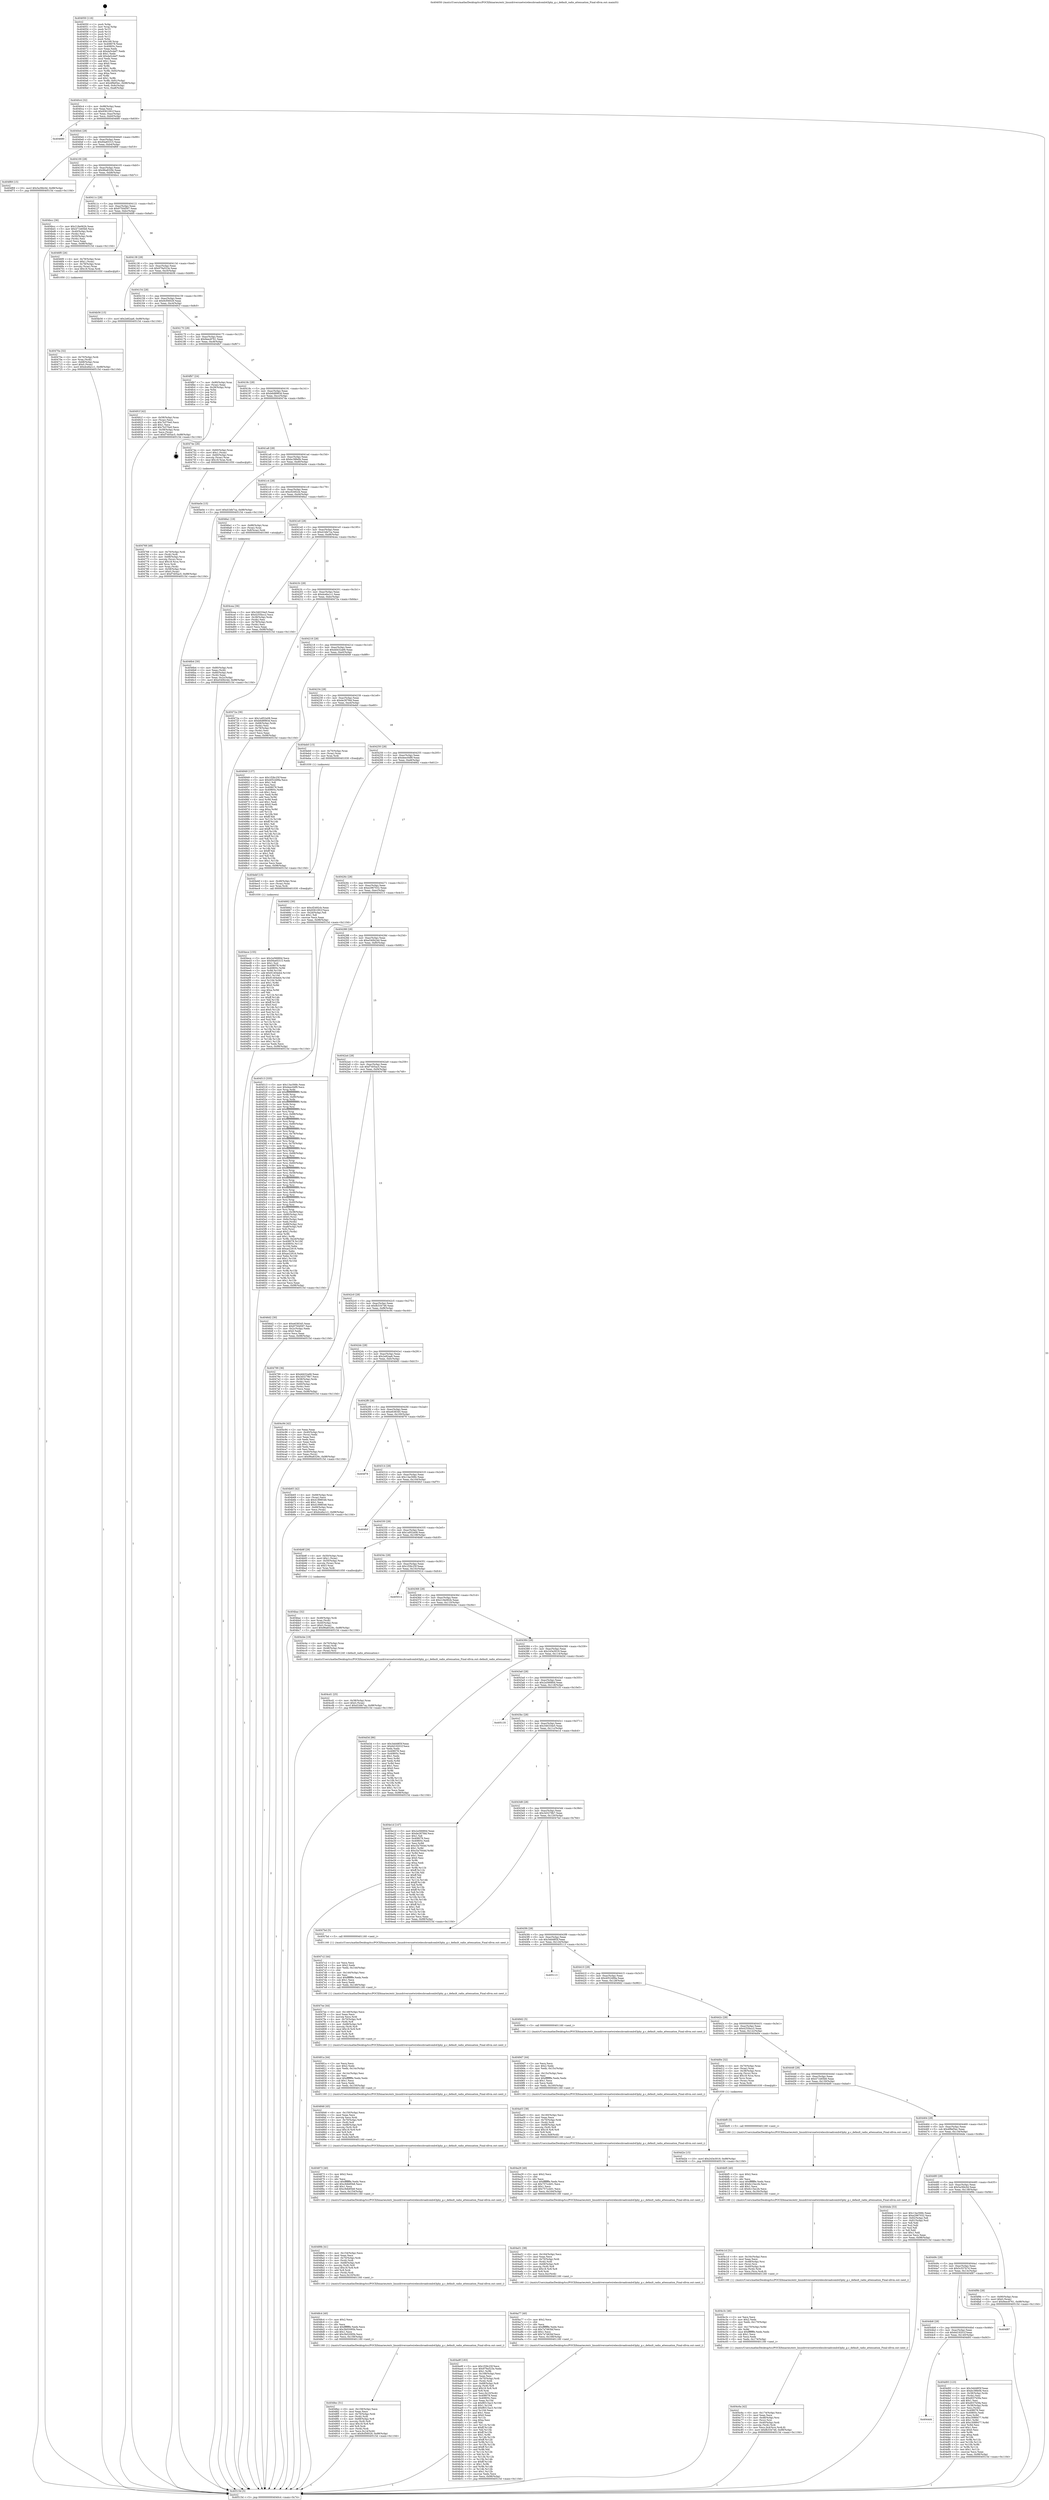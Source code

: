 digraph "0x404050" {
  label = "0x404050 (/mnt/c/Users/mathe/Desktop/tcc/POCII/binaries/extr_linuxdriversnetwirelessbroadcomb43phy_g.c_default_radio_attenuation_Final-ollvm.out::main(0))"
  labelloc = "t"
  node[shape=record]

  Entry [label="",width=0.3,height=0.3,shape=circle,fillcolor=black,style=filled]
  "0x4040c4" [label="{
     0x4040c4 [32]\l
     | [instrs]\l
     &nbsp;&nbsp;0x4040c4 \<+6\>: mov -0x98(%rbp),%eax\l
     &nbsp;&nbsp;0x4040ca \<+2\>: mov %eax,%ecx\l
     &nbsp;&nbsp;0x4040cc \<+6\>: sub $0x9361091f,%ecx\l
     &nbsp;&nbsp;0x4040d2 \<+6\>: mov %eax,-0xac(%rbp)\l
     &nbsp;&nbsp;0x4040d8 \<+6\>: mov %ecx,-0xb0(%rbp)\l
     &nbsp;&nbsp;0x4040de \<+6\>: je 0000000000404680 \<main+0x630\>\l
  }"]
  "0x404680" [label="{
     0x404680\l
  }", style=dashed]
  "0x4040e4" [label="{
     0x4040e4 [28]\l
     | [instrs]\l
     &nbsp;&nbsp;0x4040e4 \<+5\>: jmp 00000000004040e9 \<main+0x99\>\l
     &nbsp;&nbsp;0x4040e9 \<+6\>: mov -0xac(%rbp),%eax\l
     &nbsp;&nbsp;0x4040ef \<+5\>: sub $0x94a65315,%eax\l
     &nbsp;&nbsp;0x4040f4 \<+6\>: mov %eax,-0xb4(%rbp)\l
     &nbsp;&nbsp;0x4040fa \<+6\>: je 0000000000404f69 \<main+0xf19\>\l
  }"]
  Exit [label="",width=0.3,height=0.3,shape=circle,fillcolor=black,style=filled,peripheries=2]
  "0x404f69" [label="{
     0x404f69 [15]\l
     | [instrs]\l
     &nbsp;&nbsp;0x404f69 \<+10\>: movl $0x5a3fdc0d,-0x98(%rbp)\l
     &nbsp;&nbsp;0x404f73 \<+5\>: jmp 000000000040515d \<main+0x110d\>\l
  }"]
  "0x404100" [label="{
     0x404100 [28]\l
     | [instrs]\l
     &nbsp;&nbsp;0x404100 \<+5\>: jmp 0000000000404105 \<main+0xb5\>\l
     &nbsp;&nbsp;0x404105 \<+6\>: mov -0xac(%rbp),%eax\l
     &nbsp;&nbsp;0x40410b \<+5\>: sub $0x96a8329c,%eax\l
     &nbsp;&nbsp;0x404110 \<+6\>: mov %eax,-0xb8(%rbp)\l
     &nbsp;&nbsp;0x404116 \<+6\>: je 0000000000404bcc \<main+0xb7c\>\l
  }"]
  "0x404ece" [label="{
     0x404ece [155]\l
     | [instrs]\l
     &nbsp;&nbsp;0x404ece \<+5\>: mov $0x2a56680d,%ecx\l
     &nbsp;&nbsp;0x404ed3 \<+5\>: mov $0x94a65315,%edx\l
     &nbsp;&nbsp;0x404ed8 \<+3\>: mov $0x1,%sil\l
     &nbsp;&nbsp;0x404edb \<+8\>: mov 0x408078,%r8d\l
     &nbsp;&nbsp;0x404ee3 \<+8\>: mov 0x40805c,%r9d\l
     &nbsp;&nbsp;0x404eeb \<+3\>: mov %r8d,%r10d\l
     &nbsp;&nbsp;0x404eee \<+7\>: add $0x91404eb4,%r10d\l
     &nbsp;&nbsp;0x404ef5 \<+4\>: sub $0x1,%r10d\l
     &nbsp;&nbsp;0x404ef9 \<+7\>: sub $0x91404eb4,%r10d\l
     &nbsp;&nbsp;0x404f00 \<+4\>: imul %r10d,%r8d\l
     &nbsp;&nbsp;0x404f04 \<+4\>: and $0x1,%r8d\l
     &nbsp;&nbsp;0x404f08 \<+4\>: cmp $0x0,%r8d\l
     &nbsp;&nbsp;0x404f0c \<+4\>: sete %r11b\l
     &nbsp;&nbsp;0x404f10 \<+4\>: cmp $0xa,%r9d\l
     &nbsp;&nbsp;0x404f14 \<+3\>: setl %bl\l
     &nbsp;&nbsp;0x404f17 \<+3\>: mov %r11b,%r14b\l
     &nbsp;&nbsp;0x404f1a \<+4\>: xor $0xff,%r14b\l
     &nbsp;&nbsp;0x404f1e \<+3\>: mov %bl,%r15b\l
     &nbsp;&nbsp;0x404f21 \<+4\>: xor $0xff,%r15b\l
     &nbsp;&nbsp;0x404f25 \<+4\>: xor $0x0,%sil\l
     &nbsp;&nbsp;0x404f29 \<+3\>: mov %r14b,%r12b\l
     &nbsp;&nbsp;0x404f2c \<+4\>: and $0x0,%r12b\l
     &nbsp;&nbsp;0x404f30 \<+3\>: and %sil,%r11b\l
     &nbsp;&nbsp;0x404f33 \<+3\>: mov %r15b,%r13b\l
     &nbsp;&nbsp;0x404f36 \<+4\>: and $0x0,%r13b\l
     &nbsp;&nbsp;0x404f3a \<+3\>: and %sil,%bl\l
     &nbsp;&nbsp;0x404f3d \<+3\>: or %r11b,%r12b\l
     &nbsp;&nbsp;0x404f40 \<+3\>: or %bl,%r13b\l
     &nbsp;&nbsp;0x404f43 \<+3\>: xor %r13b,%r12b\l
     &nbsp;&nbsp;0x404f46 \<+3\>: or %r15b,%r14b\l
     &nbsp;&nbsp;0x404f49 \<+4\>: xor $0xff,%r14b\l
     &nbsp;&nbsp;0x404f4d \<+4\>: or $0x0,%sil\l
     &nbsp;&nbsp;0x404f51 \<+3\>: and %sil,%r14b\l
     &nbsp;&nbsp;0x404f54 \<+3\>: or %r14b,%r12b\l
     &nbsp;&nbsp;0x404f57 \<+4\>: test $0x1,%r12b\l
     &nbsp;&nbsp;0x404f5b \<+3\>: cmovne %edx,%ecx\l
     &nbsp;&nbsp;0x404f5e \<+6\>: mov %ecx,-0x98(%rbp)\l
     &nbsp;&nbsp;0x404f64 \<+5\>: jmp 000000000040515d \<main+0x110d\>\l
  }"]
  "0x404bcc" [label="{
     0x404bcc [36]\l
     | [instrs]\l
     &nbsp;&nbsp;0x404bcc \<+5\>: mov $0x218e062b,%eax\l
     &nbsp;&nbsp;0x404bd1 \<+5\>: mov $0x471b65b6,%ecx\l
     &nbsp;&nbsp;0x404bd6 \<+4\>: mov -0x40(%rbp),%rdx\l
     &nbsp;&nbsp;0x404bda \<+2\>: mov (%rdx),%esi\l
     &nbsp;&nbsp;0x404bdc \<+4\>: mov -0x50(%rbp),%rdx\l
     &nbsp;&nbsp;0x404be0 \<+2\>: cmp (%rdx),%esi\l
     &nbsp;&nbsp;0x404be2 \<+3\>: cmovl %ecx,%eax\l
     &nbsp;&nbsp;0x404be5 \<+6\>: mov %eax,-0x98(%rbp)\l
     &nbsp;&nbsp;0x404beb \<+5\>: jmp 000000000040515d \<main+0x110d\>\l
  }"]
  "0x40411c" [label="{
     0x40411c [28]\l
     | [instrs]\l
     &nbsp;&nbsp;0x40411c \<+5\>: jmp 0000000000404121 \<main+0xd1\>\l
     &nbsp;&nbsp;0x404121 \<+6\>: mov -0xac(%rbp),%eax\l
     &nbsp;&nbsp;0x404127 \<+5\>: sub $0x9750d597,%eax\l
     &nbsp;&nbsp;0x40412c \<+6\>: mov %eax,-0xbc(%rbp)\l
     &nbsp;&nbsp;0x404132 \<+6\>: je 00000000004046f0 \<main+0x6a0\>\l
  }"]
  "0x404ebf" [label="{
     0x404ebf [15]\l
     | [instrs]\l
     &nbsp;&nbsp;0x404ebf \<+4\>: mov -0x48(%rbp),%rax\l
     &nbsp;&nbsp;0x404ec3 \<+3\>: mov (%rax),%rax\l
     &nbsp;&nbsp;0x404ec6 \<+3\>: mov %rax,%rdi\l
     &nbsp;&nbsp;0x404ec9 \<+5\>: call 0000000000401030 \<free@plt\>\l
     | [calls]\l
     &nbsp;&nbsp;0x401030 \{1\} (unknown)\l
  }"]
  "0x4046f0" [label="{
     0x4046f0 [26]\l
     | [instrs]\l
     &nbsp;&nbsp;0x4046f0 \<+4\>: mov -0x78(%rbp),%rax\l
     &nbsp;&nbsp;0x4046f4 \<+6\>: movl $0x1,(%rax)\l
     &nbsp;&nbsp;0x4046fa \<+4\>: mov -0x78(%rbp),%rax\l
     &nbsp;&nbsp;0x4046fe \<+3\>: movslq (%rax),%rax\l
     &nbsp;&nbsp;0x404701 \<+4\>: imul $0x18,%rax,%rdi\l
     &nbsp;&nbsp;0x404705 \<+5\>: call 0000000000401050 \<malloc@plt\>\l
     | [calls]\l
     &nbsp;&nbsp;0x401050 \{1\} (unknown)\l
  }"]
  "0x404138" [label="{
     0x404138 [28]\l
     | [instrs]\l
     &nbsp;&nbsp;0x404138 \<+5\>: jmp 000000000040413d \<main+0xed\>\l
     &nbsp;&nbsp;0x40413d \<+6\>: mov -0xac(%rbp),%eax\l
     &nbsp;&nbsp;0x404143 \<+5\>: sub $0x979a523e,%eax\l
     &nbsp;&nbsp;0x404148 \<+6\>: mov %eax,-0xc0(%rbp)\l
     &nbsp;&nbsp;0x40414e \<+6\>: je 0000000000404b56 \<main+0xb06\>\l
  }"]
  "0x4044d4" [label="{
     0x4044d4\l
  }", style=dashed]
  "0x404b56" [label="{
     0x404b56 [15]\l
     | [instrs]\l
     &nbsp;&nbsp;0x404b56 \<+10\>: movl $0x2e82aa6,-0x98(%rbp)\l
     &nbsp;&nbsp;0x404b60 \<+5\>: jmp 000000000040515d \<main+0x110d\>\l
  }"]
  "0x404154" [label="{
     0x404154 [28]\l
     | [instrs]\l
     &nbsp;&nbsp;0x404154 \<+5\>: jmp 0000000000404159 \<main+0x109\>\l
     &nbsp;&nbsp;0x404159 \<+6\>: mov -0xac(%rbp),%eax\l
     &nbsp;&nbsp;0x40415f \<+5\>: sub $0x9cf56029,%eax\l
     &nbsp;&nbsp;0x404164 \<+6\>: mov %eax,-0xc4(%rbp)\l
     &nbsp;&nbsp;0x40416a \<+6\>: je 000000000040491f \<main+0x8cf\>\l
  }"]
  "0x404d93" [label="{
     0x404d93 [123]\l
     | [instrs]\l
     &nbsp;&nbsp;0x404d93 \<+5\>: mov $0x3dd48f3f,%eax\l
     &nbsp;&nbsp;0x404d98 \<+5\>: mov $0xbc38fe0b,%ecx\l
     &nbsp;&nbsp;0x404d9d \<+4\>: mov -0x38(%rbp),%rdx\l
     &nbsp;&nbsp;0x404da1 \<+2\>: mov (%rdx),%esi\l
     &nbsp;&nbsp;0x404da3 \<+6\>: sub $0xd037b5fa,%esi\l
     &nbsp;&nbsp;0x404da9 \<+3\>: add $0x1,%esi\l
     &nbsp;&nbsp;0x404dac \<+6\>: add $0xd037b5fa,%esi\l
     &nbsp;&nbsp;0x404db2 \<+4\>: mov -0x38(%rbp),%rdx\l
     &nbsp;&nbsp;0x404db6 \<+2\>: mov %esi,(%rdx)\l
     &nbsp;&nbsp;0x404db8 \<+7\>: mov 0x408078,%esi\l
     &nbsp;&nbsp;0x404dbf \<+7\>: mov 0x40805c,%edi\l
     &nbsp;&nbsp;0x404dc6 \<+3\>: mov %esi,%r8d\l
     &nbsp;&nbsp;0x404dc9 \<+7\>: sub $0xc3088477,%r8d\l
     &nbsp;&nbsp;0x404dd0 \<+4\>: sub $0x1,%r8d\l
     &nbsp;&nbsp;0x404dd4 \<+7\>: add $0xc3088477,%r8d\l
     &nbsp;&nbsp;0x404ddb \<+4\>: imul %r8d,%esi\l
     &nbsp;&nbsp;0x404ddf \<+3\>: and $0x1,%esi\l
     &nbsp;&nbsp;0x404de2 \<+3\>: cmp $0x0,%esi\l
     &nbsp;&nbsp;0x404de5 \<+4\>: sete %r9b\l
     &nbsp;&nbsp;0x404de9 \<+3\>: cmp $0xa,%edi\l
     &nbsp;&nbsp;0x404dec \<+4\>: setl %r10b\l
     &nbsp;&nbsp;0x404df0 \<+3\>: mov %r9b,%r11b\l
     &nbsp;&nbsp;0x404df3 \<+3\>: and %r10b,%r11b\l
     &nbsp;&nbsp;0x404df6 \<+3\>: xor %r10b,%r9b\l
     &nbsp;&nbsp;0x404df9 \<+3\>: or %r9b,%r11b\l
     &nbsp;&nbsp;0x404dfc \<+4\>: test $0x1,%r11b\l
     &nbsp;&nbsp;0x404e00 \<+3\>: cmovne %ecx,%eax\l
     &nbsp;&nbsp;0x404e03 \<+6\>: mov %eax,-0x98(%rbp)\l
     &nbsp;&nbsp;0x404e09 \<+5\>: jmp 000000000040515d \<main+0x110d\>\l
  }"]
  "0x40491f" [label="{
     0x40491f [42]\l
     | [instrs]\l
     &nbsp;&nbsp;0x40491f \<+4\>: mov -0x58(%rbp),%rax\l
     &nbsp;&nbsp;0x404923 \<+2\>: mov (%rax),%ecx\l
     &nbsp;&nbsp;0x404925 \<+6\>: sub $0x7b370e0,%ecx\l
     &nbsp;&nbsp;0x40492b \<+3\>: add $0x1,%ecx\l
     &nbsp;&nbsp;0x40492e \<+6\>: add $0x7b370e0,%ecx\l
     &nbsp;&nbsp;0x404934 \<+4\>: mov -0x58(%rbp),%rax\l
     &nbsp;&nbsp;0x404938 \<+2\>: mov %ecx,(%rax)\l
     &nbsp;&nbsp;0x40493a \<+10\>: movl $0xf7405ac5,-0x98(%rbp)\l
     &nbsp;&nbsp;0x404944 \<+5\>: jmp 000000000040515d \<main+0x110d\>\l
  }"]
  "0x404170" [label="{
     0x404170 [28]\l
     | [instrs]\l
     &nbsp;&nbsp;0x404170 \<+5\>: jmp 0000000000404175 \<main+0x125\>\l
     &nbsp;&nbsp;0x404175 \<+6\>: mov -0xac(%rbp),%eax\l
     &nbsp;&nbsp;0x40417b \<+5\>: sub $0x9eec8761,%eax\l
     &nbsp;&nbsp;0x404180 \<+6\>: mov %eax,-0xc8(%rbp)\l
     &nbsp;&nbsp;0x404186 \<+6\>: je 0000000000404fb7 \<main+0xf67\>\l
  }"]
  "0x4044b8" [label="{
     0x4044b8 [28]\l
     | [instrs]\l
     &nbsp;&nbsp;0x4044b8 \<+5\>: jmp 00000000004044bd \<main+0x46d\>\l
     &nbsp;&nbsp;0x4044bd \<+6\>: mov -0xac(%rbp),%eax\l
     &nbsp;&nbsp;0x4044c3 \<+5\>: sub $0x6d19201f,%eax\l
     &nbsp;&nbsp;0x4044c8 \<+6\>: mov %eax,-0x140(%rbp)\l
     &nbsp;&nbsp;0x4044ce \<+6\>: je 0000000000404d93 \<main+0xd43\>\l
  }"]
  "0x404fb7" [label="{
     0x404fb7 [24]\l
     | [instrs]\l
     &nbsp;&nbsp;0x404fb7 \<+7\>: mov -0x90(%rbp),%rax\l
     &nbsp;&nbsp;0x404fbe \<+2\>: mov (%rax),%eax\l
     &nbsp;&nbsp;0x404fc0 \<+4\>: lea -0x28(%rbp),%rsp\l
     &nbsp;&nbsp;0x404fc4 \<+1\>: pop %rbx\l
     &nbsp;&nbsp;0x404fc5 \<+2\>: pop %r12\l
     &nbsp;&nbsp;0x404fc7 \<+2\>: pop %r13\l
     &nbsp;&nbsp;0x404fc9 \<+2\>: pop %r14\l
     &nbsp;&nbsp;0x404fcb \<+2\>: pop %r15\l
     &nbsp;&nbsp;0x404fcd \<+1\>: pop %rbp\l
     &nbsp;&nbsp;0x404fce \<+1\>: ret\l
  }"]
  "0x40418c" [label="{
     0x40418c [28]\l
     | [instrs]\l
     &nbsp;&nbsp;0x40418c \<+5\>: jmp 0000000000404191 \<main+0x141\>\l
     &nbsp;&nbsp;0x404191 \<+6\>: mov -0xac(%rbp),%eax\l
     &nbsp;&nbsp;0x404197 \<+5\>: sub $0xb6d8983d,%eax\l
     &nbsp;&nbsp;0x40419c \<+6\>: mov %eax,-0xcc(%rbp)\l
     &nbsp;&nbsp;0x4041a2 \<+6\>: je 000000000040474e \<main+0x6fe\>\l
  }"]
  "0x404f87" [label="{
     0x404f87\l
  }", style=dashed]
  "0x40474e" [label="{
     0x40474e [26]\l
     | [instrs]\l
     &nbsp;&nbsp;0x40474e \<+4\>: mov -0x60(%rbp),%rax\l
     &nbsp;&nbsp;0x404752 \<+6\>: movl $0x1,(%rax)\l
     &nbsp;&nbsp;0x404758 \<+4\>: mov -0x60(%rbp),%rax\l
     &nbsp;&nbsp;0x40475c \<+3\>: movslq (%rax),%rax\l
     &nbsp;&nbsp;0x40475f \<+4\>: imul $0x18,%rax,%rdi\l
     &nbsp;&nbsp;0x404763 \<+5\>: call 0000000000401050 \<malloc@plt\>\l
     | [calls]\l
     &nbsp;&nbsp;0x401050 \{1\} (unknown)\l
  }"]
  "0x4041a8" [label="{
     0x4041a8 [28]\l
     | [instrs]\l
     &nbsp;&nbsp;0x4041a8 \<+5\>: jmp 00000000004041ad \<main+0x15d\>\l
     &nbsp;&nbsp;0x4041ad \<+6\>: mov -0xac(%rbp),%eax\l
     &nbsp;&nbsp;0x4041b3 \<+5\>: sub $0xbc38fe0b,%eax\l
     &nbsp;&nbsp;0x4041b8 \<+6\>: mov %eax,-0xd0(%rbp)\l
     &nbsp;&nbsp;0x4041be \<+6\>: je 0000000000404e0e \<main+0xdbe\>\l
  }"]
  "0x40449c" [label="{
     0x40449c [28]\l
     | [instrs]\l
     &nbsp;&nbsp;0x40449c \<+5\>: jmp 00000000004044a1 \<main+0x451\>\l
     &nbsp;&nbsp;0x4044a1 \<+6\>: mov -0xac(%rbp),%eax\l
     &nbsp;&nbsp;0x4044a7 \<+5\>: sub $0x5c557b7d,%eax\l
     &nbsp;&nbsp;0x4044ac \<+6\>: mov %eax,-0x13c(%rbp)\l
     &nbsp;&nbsp;0x4044b2 \<+6\>: je 0000000000404f87 \<main+0xf37\>\l
  }"]
  "0x404e0e" [label="{
     0x404e0e [15]\l
     | [instrs]\l
     &nbsp;&nbsp;0x404e0e \<+10\>: movl $0xd1bfe7ca,-0x98(%rbp)\l
     &nbsp;&nbsp;0x404e18 \<+5\>: jmp 000000000040515d \<main+0x110d\>\l
  }"]
  "0x4041c4" [label="{
     0x4041c4 [28]\l
     | [instrs]\l
     &nbsp;&nbsp;0x4041c4 \<+5\>: jmp 00000000004041c9 \<main+0x179\>\l
     &nbsp;&nbsp;0x4041c9 \<+6\>: mov -0xac(%rbp),%eax\l
     &nbsp;&nbsp;0x4041cf \<+5\>: sub $0xcf2492cb,%eax\l
     &nbsp;&nbsp;0x4041d4 \<+6\>: mov %eax,-0xd4(%rbp)\l
     &nbsp;&nbsp;0x4041da \<+6\>: je 00000000004046a1 \<main+0x651\>\l
  }"]
  "0x404f9b" [label="{
     0x404f9b [28]\l
     | [instrs]\l
     &nbsp;&nbsp;0x404f9b \<+7\>: mov -0x90(%rbp),%rax\l
     &nbsp;&nbsp;0x404fa2 \<+6\>: movl $0x0,(%rax)\l
     &nbsp;&nbsp;0x404fa8 \<+10\>: movl $0x9eec8761,-0x98(%rbp)\l
     &nbsp;&nbsp;0x404fb2 \<+5\>: jmp 000000000040515d \<main+0x110d\>\l
  }"]
  "0x4046a1" [label="{
     0x4046a1 [19]\l
     | [instrs]\l
     &nbsp;&nbsp;0x4046a1 \<+7\>: mov -0x88(%rbp),%rax\l
     &nbsp;&nbsp;0x4046a8 \<+3\>: mov (%rax),%rax\l
     &nbsp;&nbsp;0x4046ab \<+4\>: mov 0x8(%rax),%rdi\l
     &nbsp;&nbsp;0x4046af \<+5\>: call 0000000000401060 \<atoi@plt\>\l
     | [calls]\l
     &nbsp;&nbsp;0x401060 \{1\} (unknown)\l
  }"]
  "0x4041e0" [label="{
     0x4041e0 [28]\l
     | [instrs]\l
     &nbsp;&nbsp;0x4041e0 \<+5\>: jmp 00000000004041e5 \<main+0x195\>\l
     &nbsp;&nbsp;0x4041e5 \<+6\>: mov -0xac(%rbp),%eax\l
     &nbsp;&nbsp;0x4041eb \<+5\>: sub $0xd1bfe7ca,%eax\l
     &nbsp;&nbsp;0x4041f0 \<+6\>: mov %eax,-0xd8(%rbp)\l
     &nbsp;&nbsp;0x4041f6 \<+6\>: je 0000000000404cea \<main+0xc9a\>\l
  }"]
  "0x404d2e" [label="{
     0x404d2e [15]\l
     | [instrs]\l
     &nbsp;&nbsp;0x404d2e \<+10\>: movl $0x243e3019,-0x98(%rbp)\l
     &nbsp;&nbsp;0x404d38 \<+5\>: jmp 000000000040515d \<main+0x110d\>\l
  }"]
  "0x404cea" [label="{
     0x404cea [36]\l
     | [instrs]\l
     &nbsp;&nbsp;0x404cea \<+5\>: mov $0x346334e5,%eax\l
     &nbsp;&nbsp;0x404cef \<+5\>: mov $0x4255bcc2,%ecx\l
     &nbsp;&nbsp;0x404cf4 \<+4\>: mov -0x38(%rbp),%rdx\l
     &nbsp;&nbsp;0x404cf8 \<+2\>: mov (%rdx),%esi\l
     &nbsp;&nbsp;0x404cfa \<+4\>: mov -0x78(%rbp),%rdx\l
     &nbsp;&nbsp;0x404cfe \<+2\>: cmp (%rdx),%esi\l
     &nbsp;&nbsp;0x404d00 \<+3\>: cmovl %ecx,%eax\l
     &nbsp;&nbsp;0x404d03 \<+6\>: mov %eax,-0x98(%rbp)\l
     &nbsp;&nbsp;0x404d09 \<+5\>: jmp 000000000040515d \<main+0x110d\>\l
  }"]
  "0x4041fc" [label="{
     0x4041fc [28]\l
     | [instrs]\l
     &nbsp;&nbsp;0x4041fc \<+5\>: jmp 0000000000404201 \<main+0x1b1\>\l
     &nbsp;&nbsp;0x404201 \<+6\>: mov -0xac(%rbp),%eax\l
     &nbsp;&nbsp;0x404207 \<+5\>: sub $0xdce6a1c1,%eax\l
     &nbsp;&nbsp;0x40420c \<+6\>: mov %eax,-0xdc(%rbp)\l
     &nbsp;&nbsp;0x404212 \<+6\>: je 000000000040472a \<main+0x6da\>\l
  }"]
  "0x404cd1" [label="{
     0x404cd1 [25]\l
     | [instrs]\l
     &nbsp;&nbsp;0x404cd1 \<+4\>: mov -0x38(%rbp),%rax\l
     &nbsp;&nbsp;0x404cd5 \<+6\>: movl $0x0,(%rax)\l
     &nbsp;&nbsp;0x404cdb \<+10\>: movl $0xd1bfe7ca,-0x98(%rbp)\l
     &nbsp;&nbsp;0x404ce5 \<+5\>: jmp 000000000040515d \<main+0x110d\>\l
  }"]
  "0x40472a" [label="{
     0x40472a [36]\l
     | [instrs]\l
     &nbsp;&nbsp;0x40472a \<+5\>: mov $0x1a952e08,%eax\l
     &nbsp;&nbsp;0x40472f \<+5\>: mov $0xb6d8983d,%ecx\l
     &nbsp;&nbsp;0x404734 \<+4\>: mov -0x68(%rbp),%rdx\l
     &nbsp;&nbsp;0x404738 \<+2\>: mov (%rdx),%esi\l
     &nbsp;&nbsp;0x40473a \<+4\>: mov -0x78(%rbp),%rdx\l
     &nbsp;&nbsp;0x40473e \<+2\>: cmp (%rdx),%esi\l
     &nbsp;&nbsp;0x404740 \<+3\>: cmovl %ecx,%eax\l
     &nbsp;&nbsp;0x404743 \<+6\>: mov %eax,-0x98(%rbp)\l
     &nbsp;&nbsp;0x404749 \<+5\>: jmp 000000000040515d \<main+0x110d\>\l
  }"]
  "0x404218" [label="{
     0x404218 [28]\l
     | [instrs]\l
     &nbsp;&nbsp;0x404218 \<+5\>: jmp 000000000040421d \<main+0x1cd\>\l
     &nbsp;&nbsp;0x40421d \<+6\>: mov -0xac(%rbp),%eax\l
     &nbsp;&nbsp;0x404223 \<+5\>: sub $0xdd432a66,%eax\l
     &nbsp;&nbsp;0x404228 \<+6\>: mov %eax,-0xe0(%rbp)\l
     &nbsp;&nbsp;0x40422e \<+6\>: je 0000000000404949 \<main+0x8f9\>\l
  }"]
  "0x404c6a" [label="{
     0x404c6a [42]\l
     | [instrs]\l
     &nbsp;&nbsp;0x404c6a \<+6\>: mov -0x174(%rbp),%ecx\l
     &nbsp;&nbsp;0x404c70 \<+3\>: imul %eax,%ecx\l
     &nbsp;&nbsp;0x404c73 \<+4\>: mov -0x48(%rbp),%rsi\l
     &nbsp;&nbsp;0x404c77 \<+3\>: mov (%rsi),%rsi\l
     &nbsp;&nbsp;0x404c7a \<+4\>: mov -0x40(%rbp),%rdi\l
     &nbsp;&nbsp;0x404c7e \<+3\>: movslq (%rdi),%rdi\l
     &nbsp;&nbsp;0x404c81 \<+4\>: mov %ecx,0x4(%rsi,%rdi,8)\l
     &nbsp;&nbsp;0x404c85 \<+10\>: movl $0xfb334746,-0x98(%rbp)\l
     &nbsp;&nbsp;0x404c8f \<+5\>: jmp 000000000040515d \<main+0x110d\>\l
  }"]
  "0x404949" [label="{
     0x404949 [137]\l
     | [instrs]\l
     &nbsp;&nbsp;0x404949 \<+5\>: mov $0x1f28c25f,%eax\l
     &nbsp;&nbsp;0x40494e \<+5\>: mov $0x4052499a,%ecx\l
     &nbsp;&nbsp;0x404953 \<+2\>: mov $0x1,%dl\l
     &nbsp;&nbsp;0x404955 \<+2\>: xor %esi,%esi\l
     &nbsp;&nbsp;0x404957 \<+7\>: mov 0x408078,%edi\l
     &nbsp;&nbsp;0x40495e \<+8\>: mov 0x40805c,%r8d\l
     &nbsp;&nbsp;0x404966 \<+3\>: sub $0x1,%esi\l
     &nbsp;&nbsp;0x404969 \<+3\>: mov %edi,%r9d\l
     &nbsp;&nbsp;0x40496c \<+3\>: add %esi,%r9d\l
     &nbsp;&nbsp;0x40496f \<+4\>: imul %r9d,%edi\l
     &nbsp;&nbsp;0x404973 \<+3\>: and $0x1,%edi\l
     &nbsp;&nbsp;0x404976 \<+3\>: cmp $0x0,%edi\l
     &nbsp;&nbsp;0x404979 \<+4\>: sete %r10b\l
     &nbsp;&nbsp;0x40497d \<+4\>: cmp $0xa,%r8d\l
     &nbsp;&nbsp;0x404981 \<+4\>: setl %r11b\l
     &nbsp;&nbsp;0x404985 \<+3\>: mov %r10b,%bl\l
     &nbsp;&nbsp;0x404988 \<+3\>: xor $0xff,%bl\l
     &nbsp;&nbsp;0x40498b \<+3\>: mov %r11b,%r14b\l
     &nbsp;&nbsp;0x40498e \<+4\>: xor $0xff,%r14b\l
     &nbsp;&nbsp;0x404992 \<+3\>: xor $0x1,%dl\l
     &nbsp;&nbsp;0x404995 \<+3\>: mov %bl,%r15b\l
     &nbsp;&nbsp;0x404998 \<+4\>: and $0xff,%r15b\l
     &nbsp;&nbsp;0x40499c \<+3\>: and %dl,%r10b\l
     &nbsp;&nbsp;0x40499f \<+3\>: mov %r14b,%r12b\l
     &nbsp;&nbsp;0x4049a2 \<+4\>: and $0xff,%r12b\l
     &nbsp;&nbsp;0x4049a6 \<+3\>: and %dl,%r11b\l
     &nbsp;&nbsp;0x4049a9 \<+3\>: or %r10b,%r15b\l
     &nbsp;&nbsp;0x4049ac \<+3\>: or %r11b,%r12b\l
     &nbsp;&nbsp;0x4049af \<+3\>: xor %r12b,%r15b\l
     &nbsp;&nbsp;0x4049b2 \<+3\>: or %r14b,%bl\l
     &nbsp;&nbsp;0x4049b5 \<+3\>: xor $0xff,%bl\l
     &nbsp;&nbsp;0x4049b8 \<+3\>: or $0x1,%dl\l
     &nbsp;&nbsp;0x4049bb \<+2\>: and %dl,%bl\l
     &nbsp;&nbsp;0x4049bd \<+3\>: or %bl,%r15b\l
     &nbsp;&nbsp;0x4049c0 \<+4\>: test $0x1,%r15b\l
     &nbsp;&nbsp;0x4049c4 \<+3\>: cmovne %ecx,%eax\l
     &nbsp;&nbsp;0x4049c7 \<+6\>: mov %eax,-0x98(%rbp)\l
     &nbsp;&nbsp;0x4049cd \<+5\>: jmp 000000000040515d \<main+0x110d\>\l
  }"]
  "0x404234" [label="{
     0x404234 [28]\l
     | [instrs]\l
     &nbsp;&nbsp;0x404234 \<+5\>: jmp 0000000000404239 \<main+0x1e9\>\l
     &nbsp;&nbsp;0x404239 \<+6\>: mov -0xac(%rbp),%eax\l
     &nbsp;&nbsp;0x40423f \<+5\>: sub $0xde287fdd,%eax\l
     &nbsp;&nbsp;0x404244 \<+6\>: mov %eax,-0xe4(%rbp)\l
     &nbsp;&nbsp;0x40424a \<+6\>: je 0000000000404eb0 \<main+0xe60\>\l
  }"]
  "0x404c3c" [label="{
     0x404c3c [46]\l
     | [instrs]\l
     &nbsp;&nbsp;0x404c3c \<+2\>: xor %ecx,%ecx\l
     &nbsp;&nbsp;0x404c3e \<+5\>: mov $0x2,%edx\l
     &nbsp;&nbsp;0x404c43 \<+6\>: mov %edx,-0x170(%rbp)\l
     &nbsp;&nbsp;0x404c49 \<+1\>: cltd\l
     &nbsp;&nbsp;0x404c4a \<+7\>: mov -0x170(%rbp),%r8d\l
     &nbsp;&nbsp;0x404c51 \<+3\>: idiv %r8d\l
     &nbsp;&nbsp;0x404c54 \<+6\>: imul $0xfffffffe,%edx,%edx\l
     &nbsp;&nbsp;0x404c5a \<+3\>: sub $0x1,%ecx\l
     &nbsp;&nbsp;0x404c5d \<+2\>: sub %ecx,%edx\l
     &nbsp;&nbsp;0x404c5f \<+6\>: mov %edx,-0x174(%rbp)\l
     &nbsp;&nbsp;0x404c65 \<+5\>: call 0000000000401160 \<next_i\>\l
     | [calls]\l
     &nbsp;&nbsp;0x401160 \{1\} (/mnt/c/Users/mathe/Desktop/tcc/POCII/binaries/extr_linuxdriversnetwirelessbroadcomb43phy_g.c_default_radio_attenuation_Final-ollvm.out::next_i)\l
  }"]
  "0x404eb0" [label="{
     0x404eb0 [15]\l
     | [instrs]\l
     &nbsp;&nbsp;0x404eb0 \<+4\>: mov -0x70(%rbp),%rax\l
     &nbsp;&nbsp;0x404eb4 \<+3\>: mov (%rax),%rax\l
     &nbsp;&nbsp;0x404eb7 \<+3\>: mov %rax,%rdi\l
     &nbsp;&nbsp;0x404eba \<+5\>: call 0000000000401030 \<free@plt\>\l
     | [calls]\l
     &nbsp;&nbsp;0x401030 \{1\} (unknown)\l
  }"]
  "0x404250" [label="{
     0x404250 [28]\l
     | [instrs]\l
     &nbsp;&nbsp;0x404250 \<+5\>: jmp 0000000000404255 \<main+0x205\>\l
     &nbsp;&nbsp;0x404255 \<+6\>: mov -0xac(%rbp),%eax\l
     &nbsp;&nbsp;0x40425b \<+5\>: sub $0xdeec0df9,%eax\l
     &nbsp;&nbsp;0x404260 \<+6\>: mov %eax,-0xe8(%rbp)\l
     &nbsp;&nbsp;0x404266 \<+6\>: je 0000000000404662 \<main+0x612\>\l
  }"]
  "0x404c1d" [label="{
     0x404c1d [31]\l
     | [instrs]\l
     &nbsp;&nbsp;0x404c1d \<+6\>: mov -0x16c(%rbp),%ecx\l
     &nbsp;&nbsp;0x404c23 \<+3\>: imul %eax,%ecx\l
     &nbsp;&nbsp;0x404c26 \<+4\>: mov -0x48(%rbp),%rsi\l
     &nbsp;&nbsp;0x404c2a \<+3\>: mov (%rsi),%rsi\l
     &nbsp;&nbsp;0x404c2d \<+4\>: mov -0x40(%rbp),%rdi\l
     &nbsp;&nbsp;0x404c31 \<+3\>: movslq (%rdi),%rdi\l
     &nbsp;&nbsp;0x404c34 \<+3\>: mov %ecx,(%rsi,%rdi,8)\l
     &nbsp;&nbsp;0x404c37 \<+5\>: call 0000000000401160 \<next_i\>\l
     | [calls]\l
     &nbsp;&nbsp;0x401160 \{1\} (/mnt/c/Users/mathe/Desktop/tcc/POCII/binaries/extr_linuxdriversnetwirelessbroadcomb43phy_g.c_default_radio_attenuation_Final-ollvm.out::next_i)\l
  }"]
  "0x404662" [label="{
     0x404662 [30]\l
     | [instrs]\l
     &nbsp;&nbsp;0x404662 \<+5\>: mov $0xcf2492cb,%eax\l
     &nbsp;&nbsp;0x404667 \<+5\>: mov $0x9361091f,%ecx\l
     &nbsp;&nbsp;0x40466c \<+3\>: mov -0x2d(%rbp),%dl\l
     &nbsp;&nbsp;0x40466f \<+3\>: test $0x1,%dl\l
     &nbsp;&nbsp;0x404672 \<+3\>: cmovne %ecx,%eax\l
     &nbsp;&nbsp;0x404675 \<+6\>: mov %eax,-0x98(%rbp)\l
     &nbsp;&nbsp;0x40467b \<+5\>: jmp 000000000040515d \<main+0x110d\>\l
  }"]
  "0x40426c" [label="{
     0x40426c [28]\l
     | [instrs]\l
     &nbsp;&nbsp;0x40426c \<+5\>: jmp 0000000000404271 \<main+0x221\>\l
     &nbsp;&nbsp;0x404271 \<+6\>: mov -0xac(%rbp),%eax\l
     &nbsp;&nbsp;0x404277 \<+5\>: sub $0xe2967032,%eax\l
     &nbsp;&nbsp;0x40427c \<+6\>: mov %eax,-0xec(%rbp)\l
     &nbsp;&nbsp;0x404282 \<+6\>: je 0000000000404513 \<main+0x4c3\>\l
  }"]
  "0x404bf5" [label="{
     0x404bf5 [40]\l
     | [instrs]\l
     &nbsp;&nbsp;0x404bf5 \<+5\>: mov $0x2,%ecx\l
     &nbsp;&nbsp;0x404bfa \<+1\>: cltd\l
     &nbsp;&nbsp;0x404bfb \<+2\>: idiv %ecx\l
     &nbsp;&nbsp;0x404bfd \<+6\>: imul $0xfffffffe,%edx,%ecx\l
     &nbsp;&nbsp;0x404c03 \<+6\>: add $0x6c15ec2b,%ecx\l
     &nbsp;&nbsp;0x404c09 \<+3\>: add $0x1,%ecx\l
     &nbsp;&nbsp;0x404c0c \<+6\>: sub $0x6c15ec2b,%ecx\l
     &nbsp;&nbsp;0x404c12 \<+6\>: mov %ecx,-0x16c(%rbp)\l
     &nbsp;&nbsp;0x404c18 \<+5\>: call 0000000000401160 \<next_i\>\l
     | [calls]\l
     &nbsp;&nbsp;0x401160 \{1\} (/mnt/c/Users/mathe/Desktop/tcc/POCII/binaries/extr_linuxdriversnetwirelessbroadcomb43phy_g.c_default_radio_attenuation_Final-ollvm.out::next_i)\l
  }"]
  "0x404513" [label="{
     0x404513 [335]\l
     | [instrs]\l
     &nbsp;&nbsp;0x404513 \<+5\>: mov $0x13ac568c,%eax\l
     &nbsp;&nbsp;0x404518 \<+5\>: mov $0xdeec0df9,%ecx\l
     &nbsp;&nbsp;0x40451d \<+3\>: mov %rsp,%rdx\l
     &nbsp;&nbsp;0x404520 \<+4\>: add $0xfffffffffffffff0,%rdx\l
     &nbsp;&nbsp;0x404524 \<+3\>: mov %rdx,%rsp\l
     &nbsp;&nbsp;0x404527 \<+7\>: mov %rdx,-0x90(%rbp)\l
     &nbsp;&nbsp;0x40452e \<+3\>: mov %rsp,%rdx\l
     &nbsp;&nbsp;0x404531 \<+4\>: add $0xfffffffffffffff0,%rdx\l
     &nbsp;&nbsp;0x404535 \<+3\>: mov %rdx,%rsp\l
     &nbsp;&nbsp;0x404538 \<+3\>: mov %rsp,%rsi\l
     &nbsp;&nbsp;0x40453b \<+4\>: add $0xfffffffffffffff0,%rsi\l
     &nbsp;&nbsp;0x40453f \<+3\>: mov %rsi,%rsp\l
     &nbsp;&nbsp;0x404542 \<+7\>: mov %rsi,-0x88(%rbp)\l
     &nbsp;&nbsp;0x404549 \<+3\>: mov %rsp,%rsi\l
     &nbsp;&nbsp;0x40454c \<+4\>: add $0xfffffffffffffff0,%rsi\l
     &nbsp;&nbsp;0x404550 \<+3\>: mov %rsi,%rsp\l
     &nbsp;&nbsp;0x404553 \<+4\>: mov %rsi,-0x80(%rbp)\l
     &nbsp;&nbsp;0x404557 \<+3\>: mov %rsp,%rsi\l
     &nbsp;&nbsp;0x40455a \<+4\>: add $0xfffffffffffffff0,%rsi\l
     &nbsp;&nbsp;0x40455e \<+3\>: mov %rsi,%rsp\l
     &nbsp;&nbsp;0x404561 \<+4\>: mov %rsi,-0x78(%rbp)\l
     &nbsp;&nbsp;0x404565 \<+3\>: mov %rsp,%rsi\l
     &nbsp;&nbsp;0x404568 \<+4\>: add $0xfffffffffffffff0,%rsi\l
     &nbsp;&nbsp;0x40456c \<+3\>: mov %rsi,%rsp\l
     &nbsp;&nbsp;0x40456f \<+4\>: mov %rsi,-0x70(%rbp)\l
     &nbsp;&nbsp;0x404573 \<+3\>: mov %rsp,%rsi\l
     &nbsp;&nbsp;0x404576 \<+4\>: add $0xfffffffffffffff0,%rsi\l
     &nbsp;&nbsp;0x40457a \<+3\>: mov %rsi,%rsp\l
     &nbsp;&nbsp;0x40457d \<+4\>: mov %rsi,-0x68(%rbp)\l
     &nbsp;&nbsp;0x404581 \<+3\>: mov %rsp,%rsi\l
     &nbsp;&nbsp;0x404584 \<+4\>: add $0xfffffffffffffff0,%rsi\l
     &nbsp;&nbsp;0x404588 \<+3\>: mov %rsi,%rsp\l
     &nbsp;&nbsp;0x40458b \<+4\>: mov %rsi,-0x60(%rbp)\l
     &nbsp;&nbsp;0x40458f \<+3\>: mov %rsp,%rsi\l
     &nbsp;&nbsp;0x404592 \<+4\>: add $0xfffffffffffffff0,%rsi\l
     &nbsp;&nbsp;0x404596 \<+3\>: mov %rsi,%rsp\l
     &nbsp;&nbsp;0x404599 \<+4\>: mov %rsi,-0x58(%rbp)\l
     &nbsp;&nbsp;0x40459d \<+3\>: mov %rsp,%rsi\l
     &nbsp;&nbsp;0x4045a0 \<+4\>: add $0xfffffffffffffff0,%rsi\l
     &nbsp;&nbsp;0x4045a4 \<+3\>: mov %rsi,%rsp\l
     &nbsp;&nbsp;0x4045a7 \<+4\>: mov %rsi,-0x50(%rbp)\l
     &nbsp;&nbsp;0x4045ab \<+3\>: mov %rsp,%rsi\l
     &nbsp;&nbsp;0x4045ae \<+4\>: add $0xfffffffffffffff0,%rsi\l
     &nbsp;&nbsp;0x4045b2 \<+3\>: mov %rsi,%rsp\l
     &nbsp;&nbsp;0x4045b5 \<+4\>: mov %rsi,-0x48(%rbp)\l
     &nbsp;&nbsp;0x4045b9 \<+3\>: mov %rsp,%rsi\l
     &nbsp;&nbsp;0x4045bc \<+4\>: add $0xfffffffffffffff0,%rsi\l
     &nbsp;&nbsp;0x4045c0 \<+3\>: mov %rsi,%rsp\l
     &nbsp;&nbsp;0x4045c3 \<+4\>: mov %rsi,-0x40(%rbp)\l
     &nbsp;&nbsp;0x4045c7 \<+3\>: mov %rsp,%rsi\l
     &nbsp;&nbsp;0x4045ca \<+4\>: add $0xfffffffffffffff0,%rsi\l
     &nbsp;&nbsp;0x4045ce \<+3\>: mov %rsi,%rsp\l
     &nbsp;&nbsp;0x4045d1 \<+4\>: mov %rsi,-0x38(%rbp)\l
     &nbsp;&nbsp;0x4045d5 \<+7\>: mov -0x90(%rbp),%rsi\l
     &nbsp;&nbsp;0x4045dc \<+6\>: movl $0x0,(%rsi)\l
     &nbsp;&nbsp;0x4045e2 \<+6\>: mov -0x9c(%rbp),%edi\l
     &nbsp;&nbsp;0x4045e8 \<+2\>: mov %edi,(%rdx)\l
     &nbsp;&nbsp;0x4045ea \<+7\>: mov -0x88(%rbp),%rsi\l
     &nbsp;&nbsp;0x4045f1 \<+7\>: mov -0xa8(%rbp),%r8\l
     &nbsp;&nbsp;0x4045f8 \<+3\>: mov %r8,(%rsi)\l
     &nbsp;&nbsp;0x4045fb \<+3\>: cmpl $0x2,(%rdx)\l
     &nbsp;&nbsp;0x4045fe \<+4\>: setne %r9b\l
     &nbsp;&nbsp;0x404602 \<+4\>: and $0x1,%r9b\l
     &nbsp;&nbsp;0x404606 \<+4\>: mov %r9b,-0x2d(%rbp)\l
     &nbsp;&nbsp;0x40460a \<+8\>: mov 0x408078,%r10d\l
     &nbsp;&nbsp;0x404612 \<+8\>: mov 0x40805c,%r11d\l
     &nbsp;&nbsp;0x40461a \<+3\>: mov %r10d,%ebx\l
     &nbsp;&nbsp;0x40461d \<+6\>: add $0xae22616,%ebx\l
     &nbsp;&nbsp;0x404623 \<+3\>: sub $0x1,%ebx\l
     &nbsp;&nbsp;0x404626 \<+6\>: sub $0xae22616,%ebx\l
     &nbsp;&nbsp;0x40462c \<+4\>: imul %ebx,%r10d\l
     &nbsp;&nbsp;0x404630 \<+4\>: and $0x1,%r10d\l
     &nbsp;&nbsp;0x404634 \<+4\>: cmp $0x0,%r10d\l
     &nbsp;&nbsp;0x404638 \<+4\>: sete %r9b\l
     &nbsp;&nbsp;0x40463c \<+4\>: cmp $0xa,%r11d\l
     &nbsp;&nbsp;0x404640 \<+4\>: setl %r14b\l
     &nbsp;&nbsp;0x404644 \<+3\>: mov %r9b,%r15b\l
     &nbsp;&nbsp;0x404647 \<+3\>: and %r14b,%r15b\l
     &nbsp;&nbsp;0x40464a \<+3\>: xor %r14b,%r9b\l
     &nbsp;&nbsp;0x40464d \<+3\>: or %r9b,%r15b\l
     &nbsp;&nbsp;0x404650 \<+4\>: test $0x1,%r15b\l
     &nbsp;&nbsp;0x404654 \<+3\>: cmovne %ecx,%eax\l
     &nbsp;&nbsp;0x404657 \<+6\>: mov %eax,-0x98(%rbp)\l
     &nbsp;&nbsp;0x40465d \<+5\>: jmp 000000000040515d \<main+0x110d\>\l
  }"]
  "0x404288" [label="{
     0x404288 [28]\l
     | [instrs]\l
     &nbsp;&nbsp;0x404288 \<+5\>: jmp 000000000040428d \<main+0x23d\>\l
     &nbsp;&nbsp;0x40428d \<+6\>: mov -0xac(%rbp),%eax\l
     &nbsp;&nbsp;0x404293 \<+5\>: sub $0xe540b24d,%eax\l
     &nbsp;&nbsp;0x404298 \<+6\>: mov %eax,-0xf0(%rbp)\l
     &nbsp;&nbsp;0x40429e \<+6\>: je 00000000004046d2 \<main+0x682\>\l
  }"]
  "0x404bac" [label="{
     0x404bac [32]\l
     | [instrs]\l
     &nbsp;&nbsp;0x404bac \<+4\>: mov -0x48(%rbp),%rdi\l
     &nbsp;&nbsp;0x404bb0 \<+3\>: mov %rax,(%rdi)\l
     &nbsp;&nbsp;0x404bb3 \<+4\>: mov -0x40(%rbp),%rax\l
     &nbsp;&nbsp;0x404bb7 \<+6\>: movl $0x0,(%rax)\l
     &nbsp;&nbsp;0x404bbd \<+10\>: movl $0x96a8329c,-0x98(%rbp)\l
     &nbsp;&nbsp;0x404bc7 \<+5\>: jmp 000000000040515d \<main+0x110d\>\l
  }"]
  "0x4046d2" [label="{
     0x4046d2 [30]\l
     | [instrs]\l
     &nbsp;&nbsp;0x4046d2 \<+5\>: mov $0xe638345,%eax\l
     &nbsp;&nbsp;0x4046d7 \<+5\>: mov $0x9750d597,%ecx\l
     &nbsp;&nbsp;0x4046dc \<+3\>: mov -0x2c(%rbp),%edx\l
     &nbsp;&nbsp;0x4046df \<+3\>: cmp $0x0,%edx\l
     &nbsp;&nbsp;0x4046e2 \<+3\>: cmove %ecx,%eax\l
     &nbsp;&nbsp;0x4046e5 \<+6\>: mov %eax,-0x98(%rbp)\l
     &nbsp;&nbsp;0x4046eb \<+5\>: jmp 000000000040515d \<main+0x110d\>\l
  }"]
  "0x4042a4" [label="{
     0x4042a4 [28]\l
     | [instrs]\l
     &nbsp;&nbsp;0x4042a4 \<+5\>: jmp 00000000004042a9 \<main+0x259\>\l
     &nbsp;&nbsp;0x4042a9 \<+6\>: mov -0xac(%rbp),%eax\l
     &nbsp;&nbsp;0x4042af \<+5\>: sub $0xf7405ac5,%eax\l
     &nbsp;&nbsp;0x4042b4 \<+6\>: mov %eax,-0xf4(%rbp)\l
     &nbsp;&nbsp;0x4042ba \<+6\>: je 0000000000404799 \<main+0x749\>\l
  }"]
  "0x404a9f" [label="{
     0x404a9f [183]\l
     | [instrs]\l
     &nbsp;&nbsp;0x404a9f \<+5\>: mov $0x1f28c25f,%ecx\l
     &nbsp;&nbsp;0x404aa4 \<+5\>: mov $0x979a523e,%edx\l
     &nbsp;&nbsp;0x404aa9 \<+3\>: mov $0x1,%r9b\l
     &nbsp;&nbsp;0x404aac \<+6\>: mov -0x168(%rbp),%esi\l
     &nbsp;&nbsp;0x404ab2 \<+3\>: imul %eax,%esi\l
     &nbsp;&nbsp;0x404ab5 \<+4\>: mov -0x70(%rbp),%rdi\l
     &nbsp;&nbsp;0x404ab9 \<+3\>: mov (%rdi),%rdi\l
     &nbsp;&nbsp;0x404abc \<+4\>: mov -0x68(%rbp),%r8\l
     &nbsp;&nbsp;0x404ac0 \<+3\>: movslq (%r8),%r8\l
     &nbsp;&nbsp;0x404ac3 \<+4\>: imul $0x18,%r8,%r8\l
     &nbsp;&nbsp;0x404ac7 \<+3\>: add %r8,%rdi\l
     &nbsp;&nbsp;0x404aca \<+3\>: mov %esi,0x10(%rdi)\l
     &nbsp;&nbsp;0x404acd \<+7\>: mov 0x408078,%eax\l
     &nbsp;&nbsp;0x404ad4 \<+7\>: mov 0x40805c,%esi\l
     &nbsp;&nbsp;0x404adb \<+3\>: mov %eax,%r10d\l
     &nbsp;&nbsp;0x404ade \<+7\>: sub $0xf6515ac3,%r10d\l
     &nbsp;&nbsp;0x404ae5 \<+4\>: sub $0x1,%r10d\l
     &nbsp;&nbsp;0x404ae9 \<+7\>: add $0xf6515ac3,%r10d\l
     &nbsp;&nbsp;0x404af0 \<+4\>: imul %r10d,%eax\l
     &nbsp;&nbsp;0x404af4 \<+3\>: and $0x1,%eax\l
     &nbsp;&nbsp;0x404af7 \<+3\>: cmp $0x0,%eax\l
     &nbsp;&nbsp;0x404afa \<+4\>: sete %r11b\l
     &nbsp;&nbsp;0x404afe \<+3\>: cmp $0xa,%esi\l
     &nbsp;&nbsp;0x404b01 \<+3\>: setl %bl\l
     &nbsp;&nbsp;0x404b04 \<+3\>: mov %r11b,%r14b\l
     &nbsp;&nbsp;0x404b07 \<+4\>: xor $0xff,%r14b\l
     &nbsp;&nbsp;0x404b0b \<+3\>: mov %bl,%r15b\l
     &nbsp;&nbsp;0x404b0e \<+4\>: xor $0xff,%r15b\l
     &nbsp;&nbsp;0x404b12 \<+4\>: xor $0x1,%r9b\l
     &nbsp;&nbsp;0x404b16 \<+3\>: mov %r14b,%r12b\l
     &nbsp;&nbsp;0x404b19 \<+4\>: and $0xff,%r12b\l
     &nbsp;&nbsp;0x404b1d \<+3\>: and %r9b,%r11b\l
     &nbsp;&nbsp;0x404b20 \<+3\>: mov %r15b,%r13b\l
     &nbsp;&nbsp;0x404b23 \<+4\>: and $0xff,%r13b\l
     &nbsp;&nbsp;0x404b27 \<+3\>: and %r9b,%bl\l
     &nbsp;&nbsp;0x404b2a \<+3\>: or %r11b,%r12b\l
     &nbsp;&nbsp;0x404b2d \<+3\>: or %bl,%r13b\l
     &nbsp;&nbsp;0x404b30 \<+3\>: xor %r13b,%r12b\l
     &nbsp;&nbsp;0x404b33 \<+3\>: or %r15b,%r14b\l
     &nbsp;&nbsp;0x404b36 \<+4\>: xor $0xff,%r14b\l
     &nbsp;&nbsp;0x404b3a \<+4\>: or $0x1,%r9b\l
     &nbsp;&nbsp;0x404b3e \<+3\>: and %r9b,%r14b\l
     &nbsp;&nbsp;0x404b41 \<+3\>: or %r14b,%r12b\l
     &nbsp;&nbsp;0x404b44 \<+4\>: test $0x1,%r12b\l
     &nbsp;&nbsp;0x404b48 \<+3\>: cmovne %edx,%ecx\l
     &nbsp;&nbsp;0x404b4b \<+6\>: mov %ecx,-0x98(%rbp)\l
     &nbsp;&nbsp;0x404b51 \<+5\>: jmp 000000000040515d \<main+0x110d\>\l
  }"]
  "0x404799" [label="{
     0x404799 [36]\l
     | [instrs]\l
     &nbsp;&nbsp;0x404799 \<+5\>: mov $0xdd432a66,%eax\l
     &nbsp;&nbsp;0x40479e \<+5\>: mov $0x3d3278b7,%ecx\l
     &nbsp;&nbsp;0x4047a3 \<+4\>: mov -0x58(%rbp),%rdx\l
     &nbsp;&nbsp;0x4047a7 \<+2\>: mov (%rdx),%esi\l
     &nbsp;&nbsp;0x4047a9 \<+4\>: mov -0x60(%rbp),%rdx\l
     &nbsp;&nbsp;0x4047ad \<+2\>: cmp (%rdx),%esi\l
     &nbsp;&nbsp;0x4047af \<+3\>: cmovl %ecx,%eax\l
     &nbsp;&nbsp;0x4047b2 \<+6\>: mov %eax,-0x98(%rbp)\l
     &nbsp;&nbsp;0x4047b8 \<+5\>: jmp 000000000040515d \<main+0x110d\>\l
  }"]
  "0x4042c0" [label="{
     0x4042c0 [28]\l
     | [instrs]\l
     &nbsp;&nbsp;0x4042c0 \<+5\>: jmp 00000000004042c5 \<main+0x275\>\l
     &nbsp;&nbsp;0x4042c5 \<+6\>: mov -0xac(%rbp),%eax\l
     &nbsp;&nbsp;0x4042cb \<+5\>: sub $0xfb334746,%eax\l
     &nbsp;&nbsp;0x4042d0 \<+6\>: mov %eax,-0xf8(%rbp)\l
     &nbsp;&nbsp;0x4042d6 \<+6\>: je 0000000000404c94 \<main+0xc44\>\l
  }"]
  "0x404a77" [label="{
     0x404a77 [40]\l
     | [instrs]\l
     &nbsp;&nbsp;0x404a77 \<+5\>: mov $0x2,%ecx\l
     &nbsp;&nbsp;0x404a7c \<+1\>: cltd\l
     &nbsp;&nbsp;0x404a7d \<+2\>: idiv %ecx\l
     &nbsp;&nbsp;0x404a7f \<+6\>: imul $0xfffffffe,%edx,%ecx\l
     &nbsp;&nbsp;0x404a85 \<+6\>: sub $0x7a7d63bf,%ecx\l
     &nbsp;&nbsp;0x404a8b \<+3\>: add $0x1,%ecx\l
     &nbsp;&nbsp;0x404a8e \<+6\>: add $0x7a7d63bf,%ecx\l
     &nbsp;&nbsp;0x404a94 \<+6\>: mov %ecx,-0x168(%rbp)\l
     &nbsp;&nbsp;0x404a9a \<+5\>: call 0000000000401160 \<next_i\>\l
     | [calls]\l
     &nbsp;&nbsp;0x401160 \{1\} (/mnt/c/Users/mathe/Desktop/tcc/POCII/binaries/extr_linuxdriversnetwirelessbroadcomb43phy_g.c_default_radio_attenuation_Final-ollvm.out::next_i)\l
  }"]
  "0x404c94" [label="{
     0x404c94 [42]\l
     | [instrs]\l
     &nbsp;&nbsp;0x404c94 \<+2\>: xor %eax,%eax\l
     &nbsp;&nbsp;0x404c96 \<+4\>: mov -0x40(%rbp),%rcx\l
     &nbsp;&nbsp;0x404c9a \<+2\>: mov (%rcx),%edx\l
     &nbsp;&nbsp;0x404c9c \<+2\>: mov %eax,%esi\l
     &nbsp;&nbsp;0x404c9e \<+2\>: sub %edx,%esi\l
     &nbsp;&nbsp;0x404ca0 \<+2\>: mov %eax,%edx\l
     &nbsp;&nbsp;0x404ca2 \<+3\>: sub $0x1,%edx\l
     &nbsp;&nbsp;0x404ca5 \<+2\>: add %edx,%esi\l
     &nbsp;&nbsp;0x404ca7 \<+2\>: sub %esi,%eax\l
     &nbsp;&nbsp;0x404ca9 \<+4\>: mov -0x40(%rbp),%rcx\l
     &nbsp;&nbsp;0x404cad \<+2\>: mov %eax,(%rcx)\l
     &nbsp;&nbsp;0x404caf \<+10\>: movl $0x96a8329c,-0x98(%rbp)\l
     &nbsp;&nbsp;0x404cb9 \<+5\>: jmp 000000000040515d \<main+0x110d\>\l
  }"]
  "0x4042dc" [label="{
     0x4042dc [28]\l
     | [instrs]\l
     &nbsp;&nbsp;0x4042dc \<+5\>: jmp 00000000004042e1 \<main+0x291\>\l
     &nbsp;&nbsp;0x4042e1 \<+6\>: mov -0xac(%rbp),%eax\l
     &nbsp;&nbsp;0x4042e7 \<+5\>: sub $0x2e82aa6,%eax\l
     &nbsp;&nbsp;0x4042ec \<+6\>: mov %eax,-0xfc(%rbp)\l
     &nbsp;&nbsp;0x4042f2 \<+6\>: je 0000000000404b65 \<main+0xb15\>\l
  }"]
  "0x404a51" [label="{
     0x404a51 [38]\l
     | [instrs]\l
     &nbsp;&nbsp;0x404a51 \<+6\>: mov -0x164(%rbp),%ecx\l
     &nbsp;&nbsp;0x404a57 \<+3\>: imul %eax,%ecx\l
     &nbsp;&nbsp;0x404a5a \<+4\>: mov -0x70(%rbp),%rdi\l
     &nbsp;&nbsp;0x404a5e \<+3\>: mov (%rdi),%rdi\l
     &nbsp;&nbsp;0x404a61 \<+4\>: mov -0x68(%rbp),%r8\l
     &nbsp;&nbsp;0x404a65 \<+3\>: movslq (%r8),%r8\l
     &nbsp;&nbsp;0x404a68 \<+4\>: imul $0x18,%r8,%r8\l
     &nbsp;&nbsp;0x404a6c \<+3\>: add %r8,%rdi\l
     &nbsp;&nbsp;0x404a6f \<+3\>: mov %ecx,0xc(%rdi)\l
     &nbsp;&nbsp;0x404a72 \<+5\>: call 0000000000401160 \<next_i\>\l
     | [calls]\l
     &nbsp;&nbsp;0x401160 \{1\} (/mnt/c/Users/mathe/Desktop/tcc/POCII/binaries/extr_linuxdriversnetwirelessbroadcomb43phy_g.c_default_radio_attenuation_Final-ollvm.out::next_i)\l
  }"]
  "0x404b65" [label="{
     0x404b65 [42]\l
     | [instrs]\l
     &nbsp;&nbsp;0x404b65 \<+4\>: mov -0x68(%rbp),%rax\l
     &nbsp;&nbsp;0x404b69 \<+2\>: mov (%rax),%ecx\l
     &nbsp;&nbsp;0x404b6b \<+6\>: sub $0x41898546,%ecx\l
     &nbsp;&nbsp;0x404b71 \<+3\>: add $0x1,%ecx\l
     &nbsp;&nbsp;0x404b74 \<+6\>: add $0x41898546,%ecx\l
     &nbsp;&nbsp;0x404b7a \<+4\>: mov -0x68(%rbp),%rax\l
     &nbsp;&nbsp;0x404b7e \<+2\>: mov %ecx,(%rax)\l
     &nbsp;&nbsp;0x404b80 \<+10\>: movl $0xdce6a1c1,-0x98(%rbp)\l
     &nbsp;&nbsp;0x404b8a \<+5\>: jmp 000000000040515d \<main+0x110d\>\l
  }"]
  "0x4042f8" [label="{
     0x4042f8 [28]\l
     | [instrs]\l
     &nbsp;&nbsp;0x4042f8 \<+5\>: jmp 00000000004042fd \<main+0x2ad\>\l
     &nbsp;&nbsp;0x4042fd \<+6\>: mov -0xac(%rbp),%eax\l
     &nbsp;&nbsp;0x404303 \<+5\>: sub $0xe638345,%eax\l
     &nbsp;&nbsp;0x404308 \<+6\>: mov %eax,-0x100(%rbp)\l
     &nbsp;&nbsp;0x40430e \<+6\>: je 0000000000404f78 \<main+0xf28\>\l
  }"]
  "0x404a29" [label="{
     0x404a29 [40]\l
     | [instrs]\l
     &nbsp;&nbsp;0x404a29 \<+5\>: mov $0x2,%ecx\l
     &nbsp;&nbsp;0x404a2e \<+1\>: cltd\l
     &nbsp;&nbsp;0x404a2f \<+2\>: idiv %ecx\l
     &nbsp;&nbsp;0x404a31 \<+6\>: imul $0xfffffffe,%edx,%ecx\l
     &nbsp;&nbsp;0x404a37 \<+6\>: sub $0x757ccb01,%ecx\l
     &nbsp;&nbsp;0x404a3d \<+3\>: add $0x1,%ecx\l
     &nbsp;&nbsp;0x404a40 \<+6\>: add $0x757ccb01,%ecx\l
     &nbsp;&nbsp;0x404a46 \<+6\>: mov %ecx,-0x164(%rbp)\l
     &nbsp;&nbsp;0x404a4c \<+5\>: call 0000000000401160 \<next_i\>\l
     | [calls]\l
     &nbsp;&nbsp;0x401160 \{1\} (/mnt/c/Users/mathe/Desktop/tcc/POCII/binaries/extr_linuxdriversnetwirelessbroadcomb43phy_g.c_default_radio_attenuation_Final-ollvm.out::next_i)\l
  }"]
  "0x404f78" [label="{
     0x404f78\l
  }", style=dashed]
  "0x404314" [label="{
     0x404314 [28]\l
     | [instrs]\l
     &nbsp;&nbsp;0x404314 \<+5\>: jmp 0000000000404319 \<main+0x2c9\>\l
     &nbsp;&nbsp;0x404319 \<+6\>: mov -0xac(%rbp),%eax\l
     &nbsp;&nbsp;0x40431f \<+5\>: sub $0x13ac568c,%eax\l
     &nbsp;&nbsp;0x404324 \<+6\>: mov %eax,-0x104(%rbp)\l
     &nbsp;&nbsp;0x40432a \<+6\>: je 0000000000404fcf \<main+0xf7f\>\l
  }"]
  "0x404a03" [label="{
     0x404a03 [38]\l
     | [instrs]\l
     &nbsp;&nbsp;0x404a03 \<+6\>: mov -0x160(%rbp),%ecx\l
     &nbsp;&nbsp;0x404a09 \<+3\>: imul %eax,%ecx\l
     &nbsp;&nbsp;0x404a0c \<+4\>: mov -0x70(%rbp),%rdi\l
     &nbsp;&nbsp;0x404a10 \<+3\>: mov (%rdi),%rdi\l
     &nbsp;&nbsp;0x404a13 \<+4\>: mov -0x68(%rbp),%r8\l
     &nbsp;&nbsp;0x404a17 \<+3\>: movslq (%r8),%r8\l
     &nbsp;&nbsp;0x404a1a \<+4\>: imul $0x18,%r8,%r8\l
     &nbsp;&nbsp;0x404a1e \<+3\>: add %r8,%rdi\l
     &nbsp;&nbsp;0x404a21 \<+3\>: mov %ecx,0x8(%rdi)\l
     &nbsp;&nbsp;0x404a24 \<+5\>: call 0000000000401160 \<next_i\>\l
     | [calls]\l
     &nbsp;&nbsp;0x401160 \{1\} (/mnt/c/Users/mathe/Desktop/tcc/POCII/binaries/extr_linuxdriversnetwirelessbroadcomb43phy_g.c_default_radio_attenuation_Final-ollvm.out::next_i)\l
  }"]
  "0x404fcf" [label="{
     0x404fcf\l
  }", style=dashed]
  "0x404330" [label="{
     0x404330 [28]\l
     | [instrs]\l
     &nbsp;&nbsp;0x404330 \<+5\>: jmp 0000000000404335 \<main+0x2e5\>\l
     &nbsp;&nbsp;0x404335 \<+6\>: mov -0xac(%rbp),%eax\l
     &nbsp;&nbsp;0x40433b \<+5\>: sub $0x1a952e08,%eax\l
     &nbsp;&nbsp;0x404340 \<+6\>: mov %eax,-0x108(%rbp)\l
     &nbsp;&nbsp;0x404346 \<+6\>: je 0000000000404b8f \<main+0xb3f\>\l
  }"]
  "0x4049d7" [label="{
     0x4049d7 [44]\l
     | [instrs]\l
     &nbsp;&nbsp;0x4049d7 \<+2\>: xor %ecx,%ecx\l
     &nbsp;&nbsp;0x4049d9 \<+5\>: mov $0x2,%edx\l
     &nbsp;&nbsp;0x4049de \<+6\>: mov %edx,-0x15c(%rbp)\l
     &nbsp;&nbsp;0x4049e4 \<+1\>: cltd\l
     &nbsp;&nbsp;0x4049e5 \<+6\>: mov -0x15c(%rbp),%esi\l
     &nbsp;&nbsp;0x4049eb \<+2\>: idiv %esi\l
     &nbsp;&nbsp;0x4049ed \<+6\>: imul $0xfffffffe,%edx,%edx\l
     &nbsp;&nbsp;0x4049f3 \<+3\>: sub $0x1,%ecx\l
     &nbsp;&nbsp;0x4049f6 \<+2\>: sub %ecx,%edx\l
     &nbsp;&nbsp;0x4049f8 \<+6\>: mov %edx,-0x160(%rbp)\l
     &nbsp;&nbsp;0x4049fe \<+5\>: call 0000000000401160 \<next_i\>\l
     | [calls]\l
     &nbsp;&nbsp;0x401160 \{1\} (/mnt/c/Users/mathe/Desktop/tcc/POCII/binaries/extr_linuxdriversnetwirelessbroadcomb43phy_g.c_default_radio_attenuation_Final-ollvm.out::next_i)\l
  }"]
  "0x404b8f" [label="{
     0x404b8f [29]\l
     | [instrs]\l
     &nbsp;&nbsp;0x404b8f \<+4\>: mov -0x50(%rbp),%rax\l
     &nbsp;&nbsp;0x404b93 \<+6\>: movl $0x1,(%rax)\l
     &nbsp;&nbsp;0x404b99 \<+4\>: mov -0x50(%rbp),%rax\l
     &nbsp;&nbsp;0x404b9d \<+3\>: movslq (%rax),%rax\l
     &nbsp;&nbsp;0x404ba0 \<+4\>: shl $0x3,%rax\l
     &nbsp;&nbsp;0x404ba4 \<+3\>: mov %rax,%rdi\l
     &nbsp;&nbsp;0x404ba7 \<+5\>: call 0000000000401050 \<malloc@plt\>\l
     | [calls]\l
     &nbsp;&nbsp;0x401050 \{1\} (unknown)\l
  }"]
  "0x40434c" [label="{
     0x40434c [28]\l
     | [instrs]\l
     &nbsp;&nbsp;0x40434c \<+5\>: jmp 0000000000404351 \<main+0x301\>\l
     &nbsp;&nbsp;0x404351 \<+6\>: mov -0xac(%rbp),%eax\l
     &nbsp;&nbsp;0x404357 \<+5\>: sub $0x1f28c25f,%eax\l
     &nbsp;&nbsp;0x40435c \<+6\>: mov %eax,-0x10c(%rbp)\l
     &nbsp;&nbsp;0x404362 \<+6\>: je 0000000000405014 \<main+0xfc4\>\l
  }"]
  "0x4048ec" [label="{
     0x4048ec [51]\l
     | [instrs]\l
     &nbsp;&nbsp;0x4048ec \<+6\>: mov -0x158(%rbp),%ecx\l
     &nbsp;&nbsp;0x4048f2 \<+3\>: imul %eax,%ecx\l
     &nbsp;&nbsp;0x4048f5 \<+4\>: mov -0x70(%rbp),%rdi\l
     &nbsp;&nbsp;0x4048f9 \<+3\>: mov (%rdi),%rdi\l
     &nbsp;&nbsp;0x4048fc \<+4\>: mov -0x68(%rbp),%r8\l
     &nbsp;&nbsp;0x404900 \<+3\>: movslq (%r8),%r8\l
     &nbsp;&nbsp;0x404903 \<+4\>: imul $0x18,%r8,%r8\l
     &nbsp;&nbsp;0x404907 \<+3\>: add %r8,%rdi\l
     &nbsp;&nbsp;0x40490a \<+3\>: mov (%rdi),%rdi\l
     &nbsp;&nbsp;0x40490d \<+3\>: mov %ecx,0x14(%rdi)\l
     &nbsp;&nbsp;0x404910 \<+10\>: movl $0x9cf56029,-0x98(%rbp)\l
     &nbsp;&nbsp;0x40491a \<+5\>: jmp 000000000040515d \<main+0x110d\>\l
  }"]
  "0x405014" [label="{
     0x405014\l
  }", style=dashed]
  "0x404368" [label="{
     0x404368 [28]\l
     | [instrs]\l
     &nbsp;&nbsp;0x404368 \<+5\>: jmp 000000000040436d \<main+0x31d\>\l
     &nbsp;&nbsp;0x40436d \<+6\>: mov -0xac(%rbp),%eax\l
     &nbsp;&nbsp;0x404373 \<+5\>: sub $0x218e062b,%eax\l
     &nbsp;&nbsp;0x404378 \<+6\>: mov %eax,-0x110(%rbp)\l
     &nbsp;&nbsp;0x40437e \<+6\>: je 0000000000404cbe \<main+0xc6e\>\l
  }"]
  "0x4048c4" [label="{
     0x4048c4 [40]\l
     | [instrs]\l
     &nbsp;&nbsp;0x4048c4 \<+5\>: mov $0x2,%ecx\l
     &nbsp;&nbsp;0x4048c9 \<+1\>: cltd\l
     &nbsp;&nbsp;0x4048ca \<+2\>: idiv %ecx\l
     &nbsp;&nbsp;0x4048cc \<+6\>: imul $0xfffffffe,%edx,%ecx\l
     &nbsp;&nbsp;0x4048d2 \<+6\>: sub $0x3b02095b,%ecx\l
     &nbsp;&nbsp;0x4048d8 \<+3\>: add $0x1,%ecx\l
     &nbsp;&nbsp;0x4048db \<+6\>: add $0x3b02095b,%ecx\l
     &nbsp;&nbsp;0x4048e1 \<+6\>: mov %ecx,-0x158(%rbp)\l
     &nbsp;&nbsp;0x4048e7 \<+5\>: call 0000000000401160 \<next_i\>\l
     | [calls]\l
     &nbsp;&nbsp;0x401160 \{1\} (/mnt/c/Users/mathe/Desktop/tcc/POCII/binaries/extr_linuxdriversnetwirelessbroadcomb43phy_g.c_default_radio_attenuation_Final-ollvm.out::next_i)\l
  }"]
  "0x404cbe" [label="{
     0x404cbe [19]\l
     | [instrs]\l
     &nbsp;&nbsp;0x404cbe \<+4\>: mov -0x70(%rbp),%rax\l
     &nbsp;&nbsp;0x404cc2 \<+3\>: mov (%rax),%rdi\l
     &nbsp;&nbsp;0x404cc5 \<+4\>: mov -0x48(%rbp),%rax\l
     &nbsp;&nbsp;0x404cc9 \<+3\>: mov (%rax),%rsi\l
     &nbsp;&nbsp;0x404ccc \<+5\>: call 0000000000401240 \<default_radio_attenuation\>\l
     | [calls]\l
     &nbsp;&nbsp;0x401240 \{1\} (/mnt/c/Users/mathe/Desktop/tcc/POCII/binaries/extr_linuxdriversnetwirelessbroadcomb43phy_g.c_default_radio_attenuation_Final-ollvm.out::default_radio_attenuation)\l
  }"]
  "0x404384" [label="{
     0x404384 [28]\l
     | [instrs]\l
     &nbsp;&nbsp;0x404384 \<+5\>: jmp 0000000000404389 \<main+0x339\>\l
     &nbsp;&nbsp;0x404389 \<+6\>: mov -0xac(%rbp),%eax\l
     &nbsp;&nbsp;0x40438f \<+5\>: sub $0x243e3019,%eax\l
     &nbsp;&nbsp;0x404394 \<+6\>: mov %eax,-0x114(%rbp)\l
     &nbsp;&nbsp;0x40439a \<+6\>: je 0000000000404d3d \<main+0xced\>\l
  }"]
  "0x40489b" [label="{
     0x40489b [41]\l
     | [instrs]\l
     &nbsp;&nbsp;0x40489b \<+6\>: mov -0x154(%rbp),%ecx\l
     &nbsp;&nbsp;0x4048a1 \<+3\>: imul %eax,%ecx\l
     &nbsp;&nbsp;0x4048a4 \<+4\>: mov -0x70(%rbp),%rdi\l
     &nbsp;&nbsp;0x4048a8 \<+3\>: mov (%rdi),%rdi\l
     &nbsp;&nbsp;0x4048ab \<+4\>: mov -0x68(%rbp),%r8\l
     &nbsp;&nbsp;0x4048af \<+3\>: movslq (%r8),%r8\l
     &nbsp;&nbsp;0x4048b2 \<+4\>: imul $0x18,%r8,%r8\l
     &nbsp;&nbsp;0x4048b6 \<+3\>: add %r8,%rdi\l
     &nbsp;&nbsp;0x4048b9 \<+3\>: mov (%rdi),%rdi\l
     &nbsp;&nbsp;0x4048bc \<+3\>: mov %ecx,0x10(%rdi)\l
     &nbsp;&nbsp;0x4048bf \<+5\>: call 0000000000401160 \<next_i\>\l
     | [calls]\l
     &nbsp;&nbsp;0x401160 \{1\} (/mnt/c/Users/mathe/Desktop/tcc/POCII/binaries/extr_linuxdriversnetwirelessbroadcomb43phy_g.c_default_radio_attenuation_Final-ollvm.out::next_i)\l
  }"]
  "0x404d3d" [label="{
     0x404d3d [86]\l
     | [instrs]\l
     &nbsp;&nbsp;0x404d3d \<+5\>: mov $0x3dd48f3f,%eax\l
     &nbsp;&nbsp;0x404d42 \<+5\>: mov $0x6d19201f,%ecx\l
     &nbsp;&nbsp;0x404d47 \<+2\>: xor %edx,%edx\l
     &nbsp;&nbsp;0x404d49 \<+7\>: mov 0x408078,%esi\l
     &nbsp;&nbsp;0x404d50 \<+7\>: mov 0x40805c,%edi\l
     &nbsp;&nbsp;0x404d57 \<+3\>: sub $0x1,%edx\l
     &nbsp;&nbsp;0x404d5a \<+3\>: mov %esi,%r8d\l
     &nbsp;&nbsp;0x404d5d \<+3\>: add %edx,%r8d\l
     &nbsp;&nbsp;0x404d60 \<+4\>: imul %r8d,%esi\l
     &nbsp;&nbsp;0x404d64 \<+3\>: and $0x1,%esi\l
     &nbsp;&nbsp;0x404d67 \<+3\>: cmp $0x0,%esi\l
     &nbsp;&nbsp;0x404d6a \<+4\>: sete %r9b\l
     &nbsp;&nbsp;0x404d6e \<+3\>: cmp $0xa,%edi\l
     &nbsp;&nbsp;0x404d71 \<+4\>: setl %r10b\l
     &nbsp;&nbsp;0x404d75 \<+3\>: mov %r9b,%r11b\l
     &nbsp;&nbsp;0x404d78 \<+3\>: and %r10b,%r11b\l
     &nbsp;&nbsp;0x404d7b \<+3\>: xor %r10b,%r9b\l
     &nbsp;&nbsp;0x404d7e \<+3\>: or %r9b,%r11b\l
     &nbsp;&nbsp;0x404d81 \<+4\>: test $0x1,%r11b\l
     &nbsp;&nbsp;0x404d85 \<+3\>: cmovne %ecx,%eax\l
     &nbsp;&nbsp;0x404d88 \<+6\>: mov %eax,-0x98(%rbp)\l
     &nbsp;&nbsp;0x404d8e \<+5\>: jmp 000000000040515d \<main+0x110d\>\l
  }"]
  "0x4043a0" [label="{
     0x4043a0 [28]\l
     | [instrs]\l
     &nbsp;&nbsp;0x4043a0 \<+5\>: jmp 00000000004043a5 \<main+0x355\>\l
     &nbsp;&nbsp;0x4043a5 \<+6\>: mov -0xac(%rbp),%eax\l
     &nbsp;&nbsp;0x4043ab \<+5\>: sub $0x2a56680d,%eax\l
     &nbsp;&nbsp;0x4043b0 \<+6\>: mov %eax,-0x118(%rbp)\l
     &nbsp;&nbsp;0x4043b6 \<+6\>: je 0000000000405135 \<main+0x10e5\>\l
  }"]
  "0x404873" [label="{
     0x404873 [40]\l
     | [instrs]\l
     &nbsp;&nbsp;0x404873 \<+5\>: mov $0x2,%ecx\l
     &nbsp;&nbsp;0x404878 \<+1\>: cltd\l
     &nbsp;&nbsp;0x404879 \<+2\>: idiv %ecx\l
     &nbsp;&nbsp;0x40487b \<+6\>: imul $0xfffffffe,%edx,%ecx\l
     &nbsp;&nbsp;0x404881 \<+6\>: add $0xc9db85b8,%ecx\l
     &nbsp;&nbsp;0x404887 \<+3\>: add $0x1,%ecx\l
     &nbsp;&nbsp;0x40488a \<+6\>: sub $0xc9db85b8,%ecx\l
     &nbsp;&nbsp;0x404890 \<+6\>: mov %ecx,-0x154(%rbp)\l
     &nbsp;&nbsp;0x404896 \<+5\>: call 0000000000401160 \<next_i\>\l
     | [calls]\l
     &nbsp;&nbsp;0x401160 \{1\} (/mnt/c/Users/mathe/Desktop/tcc/POCII/binaries/extr_linuxdriversnetwirelessbroadcomb43phy_g.c_default_radio_attenuation_Final-ollvm.out::next_i)\l
  }"]
  "0x405135" [label="{
     0x405135\l
  }", style=dashed]
  "0x4043bc" [label="{
     0x4043bc [28]\l
     | [instrs]\l
     &nbsp;&nbsp;0x4043bc \<+5\>: jmp 00000000004043c1 \<main+0x371\>\l
     &nbsp;&nbsp;0x4043c1 \<+6\>: mov -0xac(%rbp),%eax\l
     &nbsp;&nbsp;0x4043c7 \<+5\>: sub $0x346334e5,%eax\l
     &nbsp;&nbsp;0x4043cc \<+6\>: mov %eax,-0x11c(%rbp)\l
     &nbsp;&nbsp;0x4043d2 \<+6\>: je 0000000000404e1d \<main+0xdcd\>\l
  }"]
  "0x404846" [label="{
     0x404846 [45]\l
     | [instrs]\l
     &nbsp;&nbsp;0x404846 \<+6\>: mov -0x150(%rbp),%ecx\l
     &nbsp;&nbsp;0x40484c \<+3\>: imul %eax,%ecx\l
     &nbsp;&nbsp;0x40484f \<+3\>: movslq %ecx,%rdi\l
     &nbsp;&nbsp;0x404852 \<+4\>: mov -0x70(%rbp),%r8\l
     &nbsp;&nbsp;0x404856 \<+3\>: mov (%r8),%r8\l
     &nbsp;&nbsp;0x404859 \<+4\>: mov -0x68(%rbp),%r9\l
     &nbsp;&nbsp;0x40485d \<+3\>: movslq (%r9),%r9\l
     &nbsp;&nbsp;0x404860 \<+4\>: imul $0x18,%r9,%r9\l
     &nbsp;&nbsp;0x404864 \<+3\>: add %r9,%r8\l
     &nbsp;&nbsp;0x404867 \<+3\>: mov (%r8),%r8\l
     &nbsp;&nbsp;0x40486a \<+4\>: mov %rdi,0x8(%r8)\l
     &nbsp;&nbsp;0x40486e \<+5\>: call 0000000000401160 \<next_i\>\l
     | [calls]\l
     &nbsp;&nbsp;0x401160 \{1\} (/mnt/c/Users/mathe/Desktop/tcc/POCII/binaries/extr_linuxdriversnetwirelessbroadcomb43phy_g.c_default_radio_attenuation_Final-ollvm.out::next_i)\l
  }"]
  "0x404e1d" [label="{
     0x404e1d [147]\l
     | [instrs]\l
     &nbsp;&nbsp;0x404e1d \<+5\>: mov $0x2a56680d,%eax\l
     &nbsp;&nbsp;0x404e22 \<+5\>: mov $0xde287fdd,%ecx\l
     &nbsp;&nbsp;0x404e27 \<+2\>: mov $0x1,%dl\l
     &nbsp;&nbsp;0x404e29 \<+7\>: mov 0x408078,%esi\l
     &nbsp;&nbsp;0x404e30 \<+7\>: mov 0x40805c,%edi\l
     &nbsp;&nbsp;0x404e37 \<+3\>: mov %esi,%r8d\l
     &nbsp;&nbsp;0x404e3a \<+7\>: add $0xc5a7644d,%r8d\l
     &nbsp;&nbsp;0x404e41 \<+4\>: sub $0x1,%r8d\l
     &nbsp;&nbsp;0x404e45 \<+7\>: sub $0xc5a7644d,%r8d\l
     &nbsp;&nbsp;0x404e4c \<+4\>: imul %r8d,%esi\l
     &nbsp;&nbsp;0x404e50 \<+3\>: and $0x1,%esi\l
     &nbsp;&nbsp;0x404e53 \<+3\>: cmp $0x0,%esi\l
     &nbsp;&nbsp;0x404e56 \<+4\>: sete %r9b\l
     &nbsp;&nbsp;0x404e5a \<+3\>: cmp $0xa,%edi\l
     &nbsp;&nbsp;0x404e5d \<+4\>: setl %r10b\l
     &nbsp;&nbsp;0x404e61 \<+3\>: mov %r9b,%r11b\l
     &nbsp;&nbsp;0x404e64 \<+4\>: xor $0xff,%r11b\l
     &nbsp;&nbsp;0x404e68 \<+3\>: mov %r10b,%bl\l
     &nbsp;&nbsp;0x404e6b \<+3\>: xor $0xff,%bl\l
     &nbsp;&nbsp;0x404e6e \<+3\>: xor $0x1,%dl\l
     &nbsp;&nbsp;0x404e71 \<+3\>: mov %r11b,%r14b\l
     &nbsp;&nbsp;0x404e74 \<+4\>: and $0xff,%r14b\l
     &nbsp;&nbsp;0x404e78 \<+3\>: and %dl,%r9b\l
     &nbsp;&nbsp;0x404e7b \<+3\>: mov %bl,%r15b\l
     &nbsp;&nbsp;0x404e7e \<+4\>: and $0xff,%r15b\l
     &nbsp;&nbsp;0x404e82 \<+3\>: and %dl,%r10b\l
     &nbsp;&nbsp;0x404e85 \<+3\>: or %r9b,%r14b\l
     &nbsp;&nbsp;0x404e88 \<+3\>: or %r10b,%r15b\l
     &nbsp;&nbsp;0x404e8b \<+3\>: xor %r15b,%r14b\l
     &nbsp;&nbsp;0x404e8e \<+3\>: or %bl,%r11b\l
     &nbsp;&nbsp;0x404e91 \<+4\>: xor $0xff,%r11b\l
     &nbsp;&nbsp;0x404e95 \<+3\>: or $0x1,%dl\l
     &nbsp;&nbsp;0x404e98 \<+3\>: and %dl,%r11b\l
     &nbsp;&nbsp;0x404e9b \<+3\>: or %r11b,%r14b\l
     &nbsp;&nbsp;0x404e9e \<+4\>: test $0x1,%r14b\l
     &nbsp;&nbsp;0x404ea2 \<+3\>: cmovne %ecx,%eax\l
     &nbsp;&nbsp;0x404ea5 \<+6\>: mov %eax,-0x98(%rbp)\l
     &nbsp;&nbsp;0x404eab \<+5\>: jmp 000000000040515d \<main+0x110d\>\l
  }"]
  "0x4043d8" [label="{
     0x4043d8 [28]\l
     | [instrs]\l
     &nbsp;&nbsp;0x4043d8 \<+5\>: jmp 00000000004043dd \<main+0x38d\>\l
     &nbsp;&nbsp;0x4043dd \<+6\>: mov -0xac(%rbp),%eax\l
     &nbsp;&nbsp;0x4043e3 \<+5\>: sub $0x3d3278b7,%eax\l
     &nbsp;&nbsp;0x4043e8 \<+6\>: mov %eax,-0x120(%rbp)\l
     &nbsp;&nbsp;0x4043ee \<+6\>: je 00000000004047bd \<main+0x76d\>\l
  }"]
  "0x40481a" [label="{
     0x40481a [44]\l
     | [instrs]\l
     &nbsp;&nbsp;0x40481a \<+2\>: xor %ecx,%ecx\l
     &nbsp;&nbsp;0x40481c \<+5\>: mov $0x2,%edx\l
     &nbsp;&nbsp;0x404821 \<+6\>: mov %edx,-0x14c(%rbp)\l
     &nbsp;&nbsp;0x404827 \<+1\>: cltd\l
     &nbsp;&nbsp;0x404828 \<+6\>: mov -0x14c(%rbp),%esi\l
     &nbsp;&nbsp;0x40482e \<+2\>: idiv %esi\l
     &nbsp;&nbsp;0x404830 \<+6\>: imul $0xfffffffe,%edx,%edx\l
     &nbsp;&nbsp;0x404836 \<+3\>: sub $0x1,%ecx\l
     &nbsp;&nbsp;0x404839 \<+2\>: sub %ecx,%edx\l
     &nbsp;&nbsp;0x40483b \<+6\>: mov %edx,-0x150(%rbp)\l
     &nbsp;&nbsp;0x404841 \<+5\>: call 0000000000401160 \<next_i\>\l
     | [calls]\l
     &nbsp;&nbsp;0x401160 \{1\} (/mnt/c/Users/mathe/Desktop/tcc/POCII/binaries/extr_linuxdriversnetwirelessbroadcomb43phy_g.c_default_radio_attenuation_Final-ollvm.out::next_i)\l
  }"]
  "0x4047bd" [label="{
     0x4047bd [5]\l
     | [instrs]\l
     &nbsp;&nbsp;0x4047bd \<+5\>: call 0000000000401160 \<next_i\>\l
     | [calls]\l
     &nbsp;&nbsp;0x401160 \{1\} (/mnt/c/Users/mathe/Desktop/tcc/POCII/binaries/extr_linuxdriversnetwirelessbroadcomb43phy_g.c_default_radio_attenuation_Final-ollvm.out::next_i)\l
  }"]
  "0x4043f4" [label="{
     0x4043f4 [28]\l
     | [instrs]\l
     &nbsp;&nbsp;0x4043f4 \<+5\>: jmp 00000000004043f9 \<main+0x3a9\>\l
     &nbsp;&nbsp;0x4043f9 \<+6\>: mov -0xac(%rbp),%eax\l
     &nbsp;&nbsp;0x4043ff \<+5\>: sub $0x3dd48f3f,%eax\l
     &nbsp;&nbsp;0x404404 \<+6\>: mov %eax,-0x124(%rbp)\l
     &nbsp;&nbsp;0x40440a \<+6\>: je 0000000000405113 \<main+0x10c3\>\l
  }"]
  "0x4047ee" [label="{
     0x4047ee [44]\l
     | [instrs]\l
     &nbsp;&nbsp;0x4047ee \<+6\>: mov -0x148(%rbp),%ecx\l
     &nbsp;&nbsp;0x4047f4 \<+3\>: imul %eax,%ecx\l
     &nbsp;&nbsp;0x4047f7 \<+3\>: movslq %ecx,%rdi\l
     &nbsp;&nbsp;0x4047fa \<+4\>: mov -0x70(%rbp),%r8\l
     &nbsp;&nbsp;0x4047fe \<+3\>: mov (%r8),%r8\l
     &nbsp;&nbsp;0x404801 \<+4\>: mov -0x68(%rbp),%r9\l
     &nbsp;&nbsp;0x404805 \<+3\>: movslq (%r9),%r9\l
     &nbsp;&nbsp;0x404808 \<+4\>: imul $0x18,%r9,%r9\l
     &nbsp;&nbsp;0x40480c \<+3\>: add %r9,%r8\l
     &nbsp;&nbsp;0x40480f \<+3\>: mov (%r8),%r8\l
     &nbsp;&nbsp;0x404812 \<+3\>: mov %rdi,(%r8)\l
     &nbsp;&nbsp;0x404815 \<+5\>: call 0000000000401160 \<next_i\>\l
     | [calls]\l
     &nbsp;&nbsp;0x401160 \{1\} (/mnt/c/Users/mathe/Desktop/tcc/POCII/binaries/extr_linuxdriversnetwirelessbroadcomb43phy_g.c_default_radio_attenuation_Final-ollvm.out::next_i)\l
  }"]
  "0x405113" [label="{
     0x405113\l
  }", style=dashed]
  "0x404410" [label="{
     0x404410 [28]\l
     | [instrs]\l
     &nbsp;&nbsp;0x404410 \<+5\>: jmp 0000000000404415 \<main+0x3c5\>\l
     &nbsp;&nbsp;0x404415 \<+6\>: mov -0xac(%rbp),%eax\l
     &nbsp;&nbsp;0x40441b \<+5\>: sub $0x4052499a,%eax\l
     &nbsp;&nbsp;0x404420 \<+6\>: mov %eax,-0x128(%rbp)\l
     &nbsp;&nbsp;0x404426 \<+6\>: je 00000000004049d2 \<main+0x982\>\l
  }"]
  "0x4047c2" [label="{
     0x4047c2 [44]\l
     | [instrs]\l
     &nbsp;&nbsp;0x4047c2 \<+2\>: xor %ecx,%ecx\l
     &nbsp;&nbsp;0x4047c4 \<+5\>: mov $0x2,%edx\l
     &nbsp;&nbsp;0x4047c9 \<+6\>: mov %edx,-0x144(%rbp)\l
     &nbsp;&nbsp;0x4047cf \<+1\>: cltd\l
     &nbsp;&nbsp;0x4047d0 \<+6\>: mov -0x144(%rbp),%esi\l
     &nbsp;&nbsp;0x4047d6 \<+2\>: idiv %esi\l
     &nbsp;&nbsp;0x4047d8 \<+6\>: imul $0xfffffffe,%edx,%edx\l
     &nbsp;&nbsp;0x4047de \<+3\>: sub $0x1,%ecx\l
     &nbsp;&nbsp;0x4047e1 \<+2\>: sub %ecx,%edx\l
     &nbsp;&nbsp;0x4047e3 \<+6\>: mov %edx,-0x148(%rbp)\l
     &nbsp;&nbsp;0x4047e9 \<+5\>: call 0000000000401160 \<next_i\>\l
     | [calls]\l
     &nbsp;&nbsp;0x401160 \{1\} (/mnt/c/Users/mathe/Desktop/tcc/POCII/binaries/extr_linuxdriversnetwirelessbroadcomb43phy_g.c_default_radio_attenuation_Final-ollvm.out::next_i)\l
  }"]
  "0x4049d2" [label="{
     0x4049d2 [5]\l
     | [instrs]\l
     &nbsp;&nbsp;0x4049d2 \<+5\>: call 0000000000401160 \<next_i\>\l
     | [calls]\l
     &nbsp;&nbsp;0x401160 \{1\} (/mnt/c/Users/mathe/Desktop/tcc/POCII/binaries/extr_linuxdriversnetwirelessbroadcomb43phy_g.c_default_radio_attenuation_Final-ollvm.out::next_i)\l
  }"]
  "0x40442c" [label="{
     0x40442c [28]\l
     | [instrs]\l
     &nbsp;&nbsp;0x40442c \<+5\>: jmp 0000000000404431 \<main+0x3e1\>\l
     &nbsp;&nbsp;0x404431 \<+6\>: mov -0xac(%rbp),%eax\l
     &nbsp;&nbsp;0x404437 \<+5\>: sub $0x4255bcc2,%eax\l
     &nbsp;&nbsp;0x40443c \<+6\>: mov %eax,-0x12c(%rbp)\l
     &nbsp;&nbsp;0x404442 \<+6\>: je 0000000000404d0e \<main+0xcbe\>\l
  }"]
  "0x404768" [label="{
     0x404768 [49]\l
     | [instrs]\l
     &nbsp;&nbsp;0x404768 \<+4\>: mov -0x70(%rbp),%rdi\l
     &nbsp;&nbsp;0x40476c \<+3\>: mov (%rdi),%rdi\l
     &nbsp;&nbsp;0x40476f \<+4\>: mov -0x68(%rbp),%rcx\l
     &nbsp;&nbsp;0x404773 \<+3\>: movslq (%rcx),%rcx\l
     &nbsp;&nbsp;0x404776 \<+4\>: imul $0x18,%rcx,%rcx\l
     &nbsp;&nbsp;0x40477a \<+3\>: add %rcx,%rdi\l
     &nbsp;&nbsp;0x40477d \<+3\>: mov %rax,(%rdi)\l
     &nbsp;&nbsp;0x404780 \<+4\>: mov -0x58(%rbp),%rax\l
     &nbsp;&nbsp;0x404784 \<+6\>: movl $0x0,(%rax)\l
     &nbsp;&nbsp;0x40478a \<+10\>: movl $0xf7405ac5,-0x98(%rbp)\l
     &nbsp;&nbsp;0x404794 \<+5\>: jmp 000000000040515d \<main+0x110d\>\l
  }"]
  "0x404d0e" [label="{
     0x404d0e [32]\l
     | [instrs]\l
     &nbsp;&nbsp;0x404d0e \<+4\>: mov -0x70(%rbp),%rax\l
     &nbsp;&nbsp;0x404d12 \<+3\>: mov (%rax),%rax\l
     &nbsp;&nbsp;0x404d15 \<+4\>: mov -0x38(%rbp),%rcx\l
     &nbsp;&nbsp;0x404d19 \<+3\>: movslq (%rcx),%rcx\l
     &nbsp;&nbsp;0x404d1c \<+4\>: imul $0x18,%rcx,%rcx\l
     &nbsp;&nbsp;0x404d20 \<+3\>: add %rcx,%rax\l
     &nbsp;&nbsp;0x404d23 \<+3\>: mov (%rax),%rax\l
     &nbsp;&nbsp;0x404d26 \<+3\>: mov %rax,%rdi\l
     &nbsp;&nbsp;0x404d29 \<+5\>: call 0000000000401030 \<free@plt\>\l
     | [calls]\l
     &nbsp;&nbsp;0x401030 \{1\} (unknown)\l
  }"]
  "0x404448" [label="{
     0x404448 [28]\l
     | [instrs]\l
     &nbsp;&nbsp;0x404448 \<+5\>: jmp 000000000040444d \<main+0x3fd\>\l
     &nbsp;&nbsp;0x40444d \<+6\>: mov -0xac(%rbp),%eax\l
     &nbsp;&nbsp;0x404453 \<+5\>: sub $0x471b65b6,%eax\l
     &nbsp;&nbsp;0x404458 \<+6\>: mov %eax,-0x130(%rbp)\l
     &nbsp;&nbsp;0x40445e \<+6\>: je 0000000000404bf0 \<main+0xba0\>\l
  }"]
  "0x40470a" [label="{
     0x40470a [32]\l
     | [instrs]\l
     &nbsp;&nbsp;0x40470a \<+4\>: mov -0x70(%rbp),%rdi\l
     &nbsp;&nbsp;0x40470e \<+3\>: mov %rax,(%rdi)\l
     &nbsp;&nbsp;0x404711 \<+4\>: mov -0x68(%rbp),%rax\l
     &nbsp;&nbsp;0x404715 \<+6\>: movl $0x0,(%rax)\l
     &nbsp;&nbsp;0x40471b \<+10\>: movl $0xdce6a1c1,-0x98(%rbp)\l
     &nbsp;&nbsp;0x404725 \<+5\>: jmp 000000000040515d \<main+0x110d\>\l
  }"]
  "0x404bf0" [label="{
     0x404bf0 [5]\l
     | [instrs]\l
     &nbsp;&nbsp;0x404bf0 \<+5\>: call 0000000000401160 \<next_i\>\l
     | [calls]\l
     &nbsp;&nbsp;0x401160 \{1\} (/mnt/c/Users/mathe/Desktop/tcc/POCII/binaries/extr_linuxdriversnetwirelessbroadcomb43phy_g.c_default_radio_attenuation_Final-ollvm.out::next_i)\l
  }"]
  "0x404464" [label="{
     0x404464 [28]\l
     | [instrs]\l
     &nbsp;&nbsp;0x404464 \<+5\>: jmp 0000000000404469 \<main+0x419\>\l
     &nbsp;&nbsp;0x404469 \<+6\>: mov -0xac(%rbp),%eax\l
     &nbsp;&nbsp;0x40446f \<+5\>: sub $0x4f9ef3ec,%eax\l
     &nbsp;&nbsp;0x404474 \<+6\>: mov %eax,-0x134(%rbp)\l
     &nbsp;&nbsp;0x40447a \<+6\>: je 00000000004044de \<main+0x48e\>\l
  }"]
  "0x4046b4" [label="{
     0x4046b4 [30]\l
     | [instrs]\l
     &nbsp;&nbsp;0x4046b4 \<+4\>: mov -0x80(%rbp),%rdi\l
     &nbsp;&nbsp;0x4046b8 \<+2\>: mov %eax,(%rdi)\l
     &nbsp;&nbsp;0x4046ba \<+4\>: mov -0x80(%rbp),%rdi\l
     &nbsp;&nbsp;0x4046be \<+2\>: mov (%rdi),%eax\l
     &nbsp;&nbsp;0x4046c0 \<+3\>: mov %eax,-0x2c(%rbp)\l
     &nbsp;&nbsp;0x4046c3 \<+10\>: movl $0xe540b24d,-0x98(%rbp)\l
     &nbsp;&nbsp;0x4046cd \<+5\>: jmp 000000000040515d \<main+0x110d\>\l
  }"]
  "0x4044de" [label="{
     0x4044de [53]\l
     | [instrs]\l
     &nbsp;&nbsp;0x4044de \<+5\>: mov $0x13ac568c,%eax\l
     &nbsp;&nbsp;0x4044e3 \<+5\>: mov $0xe2967032,%ecx\l
     &nbsp;&nbsp;0x4044e8 \<+6\>: mov -0x92(%rbp),%dl\l
     &nbsp;&nbsp;0x4044ee \<+7\>: mov -0x91(%rbp),%sil\l
     &nbsp;&nbsp;0x4044f5 \<+3\>: mov %dl,%dil\l
     &nbsp;&nbsp;0x4044f8 \<+3\>: and %sil,%dil\l
     &nbsp;&nbsp;0x4044fb \<+3\>: xor %sil,%dl\l
     &nbsp;&nbsp;0x4044fe \<+3\>: or %dl,%dil\l
     &nbsp;&nbsp;0x404501 \<+4\>: test $0x1,%dil\l
     &nbsp;&nbsp;0x404505 \<+3\>: cmovne %ecx,%eax\l
     &nbsp;&nbsp;0x404508 \<+6\>: mov %eax,-0x98(%rbp)\l
     &nbsp;&nbsp;0x40450e \<+5\>: jmp 000000000040515d \<main+0x110d\>\l
  }"]
  "0x404480" [label="{
     0x404480 [28]\l
     | [instrs]\l
     &nbsp;&nbsp;0x404480 \<+5\>: jmp 0000000000404485 \<main+0x435\>\l
     &nbsp;&nbsp;0x404485 \<+6\>: mov -0xac(%rbp),%eax\l
     &nbsp;&nbsp;0x40448b \<+5\>: sub $0x5a3fdc0d,%eax\l
     &nbsp;&nbsp;0x404490 \<+6\>: mov %eax,-0x138(%rbp)\l
     &nbsp;&nbsp;0x404496 \<+6\>: je 0000000000404f9b \<main+0xf4b\>\l
  }"]
  "0x40515d" [label="{
     0x40515d [5]\l
     | [instrs]\l
     &nbsp;&nbsp;0x40515d \<+5\>: jmp 00000000004040c4 \<main+0x74\>\l
  }"]
  "0x404050" [label="{
     0x404050 [116]\l
     | [instrs]\l
     &nbsp;&nbsp;0x404050 \<+1\>: push %rbp\l
     &nbsp;&nbsp;0x404051 \<+3\>: mov %rsp,%rbp\l
     &nbsp;&nbsp;0x404054 \<+2\>: push %r15\l
     &nbsp;&nbsp;0x404056 \<+2\>: push %r14\l
     &nbsp;&nbsp;0x404058 \<+2\>: push %r13\l
     &nbsp;&nbsp;0x40405a \<+2\>: push %r12\l
     &nbsp;&nbsp;0x40405c \<+1\>: push %rbx\l
     &nbsp;&nbsp;0x40405d \<+7\>: sub $0x168,%rsp\l
     &nbsp;&nbsp;0x404064 \<+7\>: mov 0x408078,%eax\l
     &nbsp;&nbsp;0x40406b \<+7\>: mov 0x40805c,%ecx\l
     &nbsp;&nbsp;0x404072 \<+2\>: mov %eax,%edx\l
     &nbsp;&nbsp;0x404074 \<+6\>: sub $0xda5cdef7,%edx\l
     &nbsp;&nbsp;0x40407a \<+3\>: sub $0x1,%edx\l
     &nbsp;&nbsp;0x40407d \<+6\>: add $0xda5cdef7,%edx\l
     &nbsp;&nbsp;0x404083 \<+3\>: imul %edx,%eax\l
     &nbsp;&nbsp;0x404086 \<+3\>: and $0x1,%eax\l
     &nbsp;&nbsp;0x404089 \<+3\>: cmp $0x0,%eax\l
     &nbsp;&nbsp;0x40408c \<+4\>: sete %r8b\l
     &nbsp;&nbsp;0x404090 \<+4\>: and $0x1,%r8b\l
     &nbsp;&nbsp;0x404094 \<+7\>: mov %r8b,-0x92(%rbp)\l
     &nbsp;&nbsp;0x40409b \<+3\>: cmp $0xa,%ecx\l
     &nbsp;&nbsp;0x40409e \<+4\>: setl %r8b\l
     &nbsp;&nbsp;0x4040a2 \<+4\>: and $0x1,%r8b\l
     &nbsp;&nbsp;0x4040a6 \<+7\>: mov %r8b,-0x91(%rbp)\l
     &nbsp;&nbsp;0x4040ad \<+10\>: movl $0x4f9ef3ec,-0x98(%rbp)\l
     &nbsp;&nbsp;0x4040b7 \<+6\>: mov %edi,-0x9c(%rbp)\l
     &nbsp;&nbsp;0x4040bd \<+7\>: mov %rsi,-0xa8(%rbp)\l
  }"]
  Entry -> "0x404050" [label=" 1"]
  "0x4040c4" -> "0x404680" [label=" 0"]
  "0x4040c4" -> "0x4040e4" [label=" 34"]
  "0x404fb7" -> Exit [label=" 1"]
  "0x4040e4" -> "0x404f69" [label=" 1"]
  "0x4040e4" -> "0x404100" [label=" 33"]
  "0x404f9b" -> "0x40515d" [label=" 1"]
  "0x404100" -> "0x404bcc" [label=" 2"]
  "0x404100" -> "0x40411c" [label=" 31"]
  "0x404f69" -> "0x40515d" [label=" 1"]
  "0x40411c" -> "0x4046f0" [label=" 1"]
  "0x40411c" -> "0x404138" [label=" 30"]
  "0x404ece" -> "0x40515d" [label=" 1"]
  "0x404138" -> "0x404b56" [label=" 1"]
  "0x404138" -> "0x404154" [label=" 29"]
  "0x404ebf" -> "0x404ece" [label=" 1"]
  "0x404154" -> "0x40491f" [label=" 1"]
  "0x404154" -> "0x404170" [label=" 28"]
  "0x404eb0" -> "0x404ebf" [label=" 1"]
  "0x404170" -> "0x404fb7" [label=" 1"]
  "0x404170" -> "0x40418c" [label=" 27"]
  "0x404e0e" -> "0x40515d" [label=" 1"]
  "0x40418c" -> "0x40474e" [label=" 1"]
  "0x40418c" -> "0x4041a8" [label=" 26"]
  "0x404d93" -> "0x40515d" [label=" 1"]
  "0x4041a8" -> "0x404e0e" [label=" 1"]
  "0x4041a8" -> "0x4041c4" [label=" 25"]
  "0x4044b8" -> "0x404d93" [label=" 1"]
  "0x4041c4" -> "0x4046a1" [label=" 1"]
  "0x4041c4" -> "0x4041e0" [label=" 24"]
  "0x404e1d" -> "0x40515d" [label=" 1"]
  "0x4041e0" -> "0x404cea" [label=" 2"]
  "0x4041e0" -> "0x4041fc" [label=" 22"]
  "0x40449c" -> "0x404f87" [label=" 0"]
  "0x4041fc" -> "0x40472a" [label=" 2"]
  "0x4041fc" -> "0x404218" [label=" 20"]
  "0x4044b8" -> "0x4044d4" [label=" 0"]
  "0x404218" -> "0x404949" [label=" 1"]
  "0x404218" -> "0x404234" [label=" 19"]
  "0x404480" -> "0x40449c" [label=" 1"]
  "0x404234" -> "0x404eb0" [label=" 1"]
  "0x404234" -> "0x404250" [label=" 18"]
  "0x404480" -> "0x404f9b" [label=" 1"]
  "0x404250" -> "0x404662" [label=" 1"]
  "0x404250" -> "0x40426c" [label=" 17"]
  "0x40449c" -> "0x4044b8" [label=" 1"]
  "0x40426c" -> "0x404513" [label=" 1"]
  "0x40426c" -> "0x404288" [label=" 16"]
  "0x404d3d" -> "0x40515d" [label=" 1"]
  "0x404288" -> "0x4046d2" [label=" 1"]
  "0x404288" -> "0x4042a4" [label=" 15"]
  "0x404d2e" -> "0x40515d" [label=" 1"]
  "0x4042a4" -> "0x404799" [label=" 2"]
  "0x4042a4" -> "0x4042c0" [label=" 13"]
  "0x404d0e" -> "0x404d2e" [label=" 1"]
  "0x4042c0" -> "0x404c94" [label=" 1"]
  "0x4042c0" -> "0x4042dc" [label=" 12"]
  "0x404cea" -> "0x40515d" [label=" 2"]
  "0x4042dc" -> "0x404b65" [label=" 1"]
  "0x4042dc" -> "0x4042f8" [label=" 11"]
  "0x404cd1" -> "0x40515d" [label=" 1"]
  "0x4042f8" -> "0x404f78" [label=" 0"]
  "0x4042f8" -> "0x404314" [label=" 11"]
  "0x404cbe" -> "0x404cd1" [label=" 1"]
  "0x404314" -> "0x404fcf" [label=" 0"]
  "0x404314" -> "0x404330" [label=" 11"]
  "0x404c94" -> "0x40515d" [label=" 1"]
  "0x404330" -> "0x404b8f" [label=" 1"]
  "0x404330" -> "0x40434c" [label=" 10"]
  "0x404c6a" -> "0x40515d" [label=" 1"]
  "0x40434c" -> "0x405014" [label=" 0"]
  "0x40434c" -> "0x404368" [label=" 10"]
  "0x404c3c" -> "0x404c6a" [label=" 1"]
  "0x404368" -> "0x404cbe" [label=" 1"]
  "0x404368" -> "0x404384" [label=" 9"]
  "0x404c1d" -> "0x404c3c" [label=" 1"]
  "0x404384" -> "0x404d3d" [label=" 1"]
  "0x404384" -> "0x4043a0" [label=" 8"]
  "0x404bf5" -> "0x404c1d" [label=" 1"]
  "0x4043a0" -> "0x405135" [label=" 0"]
  "0x4043a0" -> "0x4043bc" [label=" 8"]
  "0x404bf0" -> "0x404bf5" [label=" 1"]
  "0x4043bc" -> "0x404e1d" [label=" 1"]
  "0x4043bc" -> "0x4043d8" [label=" 7"]
  "0x404bcc" -> "0x40515d" [label=" 2"]
  "0x4043d8" -> "0x4047bd" [label=" 1"]
  "0x4043d8" -> "0x4043f4" [label=" 6"]
  "0x404bac" -> "0x40515d" [label=" 1"]
  "0x4043f4" -> "0x405113" [label=" 0"]
  "0x4043f4" -> "0x404410" [label=" 6"]
  "0x404b8f" -> "0x404bac" [label=" 1"]
  "0x404410" -> "0x4049d2" [label=" 1"]
  "0x404410" -> "0x40442c" [label=" 5"]
  "0x404b65" -> "0x40515d" [label=" 1"]
  "0x40442c" -> "0x404d0e" [label=" 1"]
  "0x40442c" -> "0x404448" [label=" 4"]
  "0x404b56" -> "0x40515d" [label=" 1"]
  "0x404448" -> "0x404bf0" [label=" 1"]
  "0x404448" -> "0x404464" [label=" 3"]
  "0x404a9f" -> "0x40515d" [label=" 1"]
  "0x404464" -> "0x4044de" [label=" 1"]
  "0x404464" -> "0x404480" [label=" 2"]
  "0x4044de" -> "0x40515d" [label=" 1"]
  "0x404050" -> "0x4040c4" [label=" 1"]
  "0x40515d" -> "0x4040c4" [label=" 33"]
  "0x404a77" -> "0x404a9f" [label=" 1"]
  "0x404513" -> "0x40515d" [label=" 1"]
  "0x404662" -> "0x40515d" [label=" 1"]
  "0x4046a1" -> "0x4046b4" [label=" 1"]
  "0x4046b4" -> "0x40515d" [label=" 1"]
  "0x4046d2" -> "0x40515d" [label=" 1"]
  "0x4046f0" -> "0x40470a" [label=" 1"]
  "0x40470a" -> "0x40515d" [label=" 1"]
  "0x40472a" -> "0x40515d" [label=" 2"]
  "0x40474e" -> "0x404768" [label=" 1"]
  "0x404768" -> "0x40515d" [label=" 1"]
  "0x404799" -> "0x40515d" [label=" 2"]
  "0x4047bd" -> "0x4047c2" [label=" 1"]
  "0x4047c2" -> "0x4047ee" [label=" 1"]
  "0x4047ee" -> "0x40481a" [label=" 1"]
  "0x40481a" -> "0x404846" [label=" 1"]
  "0x404846" -> "0x404873" [label=" 1"]
  "0x404873" -> "0x40489b" [label=" 1"]
  "0x40489b" -> "0x4048c4" [label=" 1"]
  "0x4048c4" -> "0x4048ec" [label=" 1"]
  "0x4048ec" -> "0x40515d" [label=" 1"]
  "0x40491f" -> "0x40515d" [label=" 1"]
  "0x404949" -> "0x40515d" [label=" 1"]
  "0x4049d2" -> "0x4049d7" [label=" 1"]
  "0x4049d7" -> "0x404a03" [label=" 1"]
  "0x404a03" -> "0x404a29" [label=" 1"]
  "0x404a29" -> "0x404a51" [label=" 1"]
  "0x404a51" -> "0x404a77" [label=" 1"]
}
